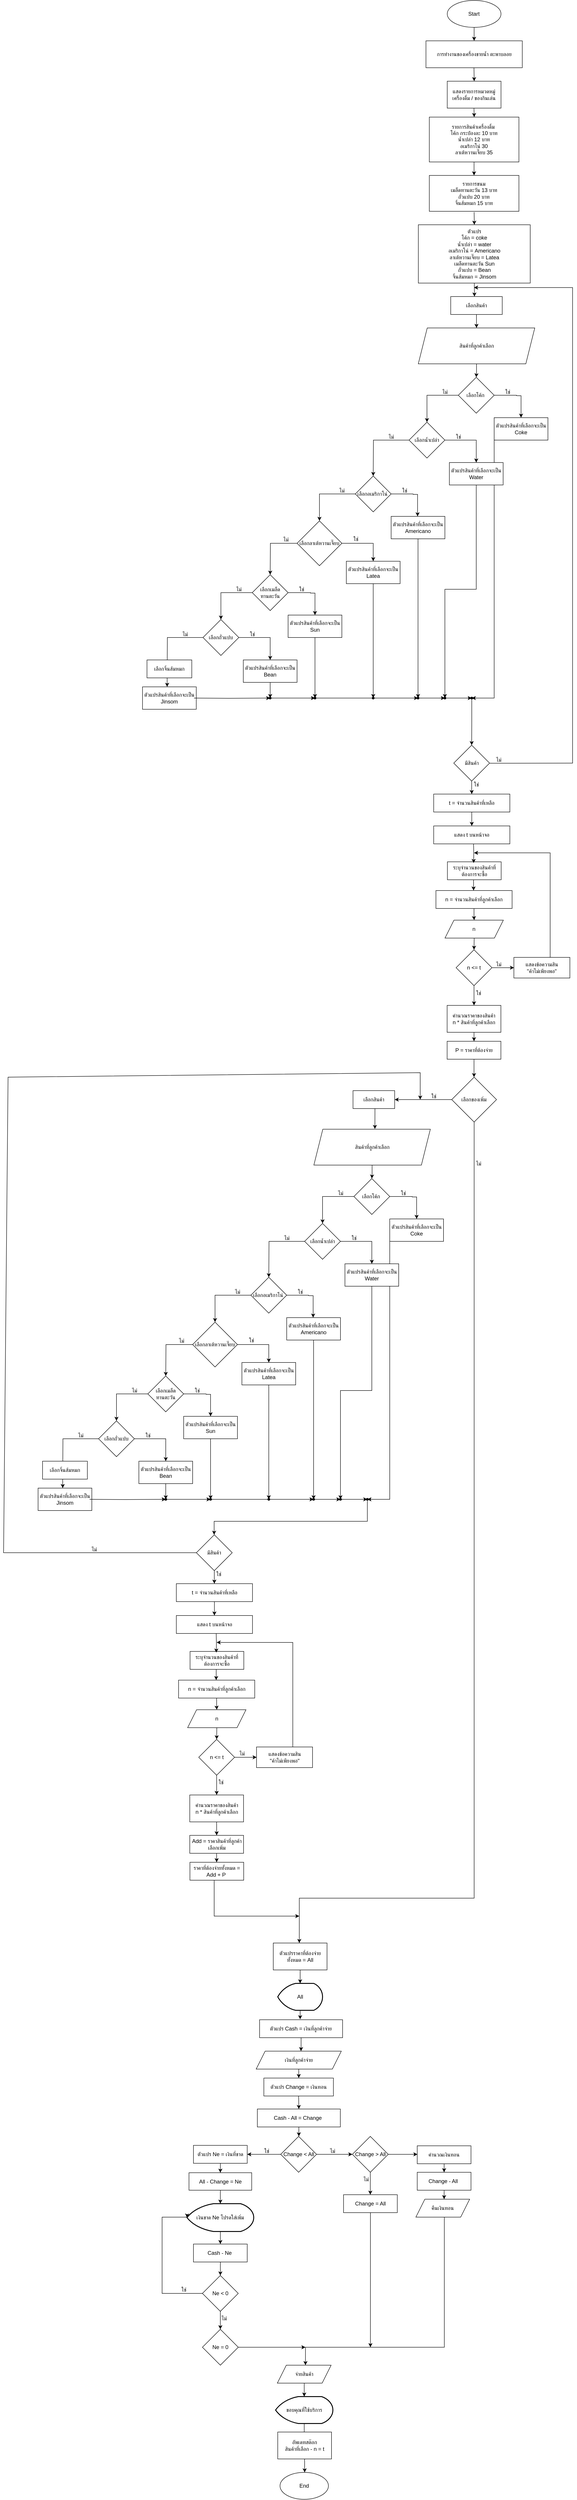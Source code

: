 <mxfile version="28.0.6">
  <diagram name="Page-1" id="kmWAUkuLEkz01RkEFgTA">
    <mxGraphModel grid="1" page="1" gridSize="10" guides="1" tooltips="1" connect="1" arrows="1" fold="1" pageScale="1" pageWidth="850" pageHeight="1100" math="0" shadow="0">
      <root>
        <mxCell id="0" />
        <mxCell id="1" parent="0" />
        <mxCell id="FEb8lDvtl3RHF2fBA6iU-1" value="Start" style="ellipse;whiteSpace=wrap;html=1;" vertex="1" parent="1">
          <mxGeometry x="390.35" y="-1050" width="120" height="60" as="geometry" />
        </mxCell>
        <mxCell id="FEb8lDvtl3RHF2fBA6iU-2" value="" style="endArrow=classic;html=1;rounded=0;exitX=0.5;exitY=1;exitDx=0;exitDy=0;" edge="1" parent="1" source="FEb8lDvtl3RHF2fBA6iU-1">
          <mxGeometry width="50" height="50" relative="1" as="geometry">
            <mxPoint x="430.35" y="-650" as="sourcePoint" />
            <mxPoint x="450.35" y="-960" as="targetPoint" />
          </mxGeometry>
        </mxCell>
        <mxCell id="FEb8lDvtl3RHF2fBA6iU-3" value="การทำงานของเครื่องขายน้ำ ตะพาบลอย" style="rounded=0;whiteSpace=wrap;html=1;" vertex="1" parent="1">
          <mxGeometry x="342.85" y="-960" width="215" height="60" as="geometry" />
        </mxCell>
        <mxCell id="FEb8lDvtl3RHF2fBA6iU-5" value="" style="endArrow=classic;html=1;rounded=0;exitX=0.5;exitY=1;exitDx=0;exitDy=0;" edge="1" parent="1">
          <mxGeometry width="50" height="50" relative="1" as="geometry">
            <mxPoint x="450.01" y="-900" as="sourcePoint" />
            <mxPoint x="450.51" y="-870" as="targetPoint" />
          </mxGeometry>
        </mxCell>
        <mxCell id="FEb8lDvtl3RHF2fBA6iU-6" value="แสดงรายการหมวดหมู่&lt;div&gt;เครื่องดื่ม / ของกินเล่น&lt;/div&gt;" style="rounded=0;whiteSpace=wrap;html=1;" vertex="1" parent="1">
          <mxGeometry x="390.35" y="-870" width="120" height="60" as="geometry" />
        </mxCell>
        <mxCell id="FEb8lDvtl3RHF2fBA6iU-7" value="รายการสินค้า&lt;span style=&quot;background-color: transparent; color: light-dark(rgb(0, 0, 0), rgb(255, 255, 255));&quot;&gt;เครื่องดื่ม&amp;nbsp;&lt;/span&gt;&lt;div&gt;โค้ก กระป๋องละ 10 บาท&lt;/div&gt;&lt;div&gt;น้ำเปล่า 12 บาท&lt;/div&gt;&lt;div&gt;อเมริกาโน่ 30&lt;/div&gt;&lt;div&gt;ลาเต้หวานเจี๊ยบ 35&lt;/div&gt;" style="rounded=0;whiteSpace=wrap;html=1;" vertex="1" parent="1">
          <mxGeometry x="350.35" y="-790" width="200" height="100" as="geometry" />
        </mxCell>
        <mxCell id="FEb8lDvtl3RHF2fBA6iU-8" value="" style="endArrow=classic;html=1;rounded=0;exitX=0.5;exitY=1;exitDx=0;exitDy=0;" edge="1" parent="1">
          <mxGeometry width="50" height="50" relative="1" as="geometry">
            <mxPoint x="450.01" y="-810" as="sourcePoint" />
            <mxPoint x="450.51" y="-790" as="targetPoint" />
          </mxGeometry>
        </mxCell>
        <mxCell id="FEb8lDvtl3RHF2fBA6iU-9" value="รายการขนม&lt;div&gt;เมล็ดทานตะวัน 13 บาท&lt;/div&gt;&lt;div&gt;ถั่วแปบ 20 บาท&lt;/div&gt;&lt;div&gt;จิ้นส้มหมก 15 บาท&lt;/div&gt;" style="rounded=0;whiteSpace=wrap;html=1;" vertex="1" parent="1">
          <mxGeometry x="350.35" y="-660" width="200" height="80" as="geometry" />
        </mxCell>
        <mxCell id="FEb8lDvtl3RHF2fBA6iU-12" value="" style="endArrow=classic;html=1;rounded=0;exitX=0.5;exitY=1;exitDx=0;exitDy=0;entryX=0.5;entryY=0;entryDx=0;entryDy=0;" edge="1" parent="1">
          <mxGeometry width="50" height="50" relative="1" as="geometry">
            <mxPoint x="450.18" y="-690.0" as="sourcePoint" />
            <mxPoint x="450.18" y="-660.0" as="targetPoint" />
          </mxGeometry>
        </mxCell>
        <mxCell id="AYmwxcm0yBIRK82au6ft-209" style="edgeStyle=orthogonalEdgeStyle;rounded=0;orthogonalLoop=1;jettySize=auto;html=1;" edge="1" parent="1" source="FEb8lDvtl3RHF2fBA6iU-65">
          <mxGeometry relative="1" as="geometry">
            <mxPoint x="60.11" y="3280" as="targetPoint" />
            <Array as="points">
              <mxPoint x="450.11" y="3180" />
              <mxPoint x="60.11" y="3180" />
            </Array>
          </mxGeometry>
        </mxCell>
        <mxCell id="FEb8lDvtl3RHF2fBA6iU-65" value="เลือกของเพิ่ม" style="rhombus;whiteSpace=wrap;html=1;" vertex="1" parent="1">
          <mxGeometry x="400.36" y="1350" width="100" height="100" as="geometry" />
        </mxCell>
        <mxCell id="FEb8lDvtl3RHF2fBA6iU-97" value="" style="endArrow=classic;html=1;rounded=0;exitX=0.45;exitY=1.022;exitDx=0;exitDy=0;exitPerimeter=0;" edge="1" parent="1">
          <mxGeometry width="50" height="50" relative="1" as="geometry">
            <mxPoint x="450.33" y="-578.24" as="sourcePoint" />
            <mxPoint x="450.83" y="-550" as="targetPoint" />
          </mxGeometry>
        </mxCell>
        <mxCell id="AYmwxcm0yBIRK82au6ft-23" value="" style="edgeStyle=orthogonalEdgeStyle;rounded=0;orthogonalLoop=1;jettySize=auto;html=1;" edge="1" parent="1" source="AYmwxcm0yBIRK82au6ft-6" target="AYmwxcm0yBIRK82au6ft-21">
          <mxGeometry relative="1" as="geometry" />
        </mxCell>
        <mxCell id="AYmwxcm0yBIRK82au6ft-6" value="มีสินค้า" style="rhombus;whiteSpace=wrap;html=1;" vertex="1" parent="1">
          <mxGeometry x="404.87" y="610" width="80" height="80" as="geometry" />
        </mxCell>
        <mxCell id="AYmwxcm0yBIRK82au6ft-19" value="" style="edgeStyle=orthogonalEdgeStyle;rounded=0;orthogonalLoop=1;jettySize=auto;html=1;" edge="1" parent="1">
          <mxGeometry relative="1" as="geometry">
            <mxPoint x="449.11" y="910" as="sourcePoint" />
            <mxPoint x="449.11" y="934" as="targetPoint" />
          </mxGeometry>
        </mxCell>
        <mxCell id="AYmwxcm0yBIRK82au6ft-11" value="ระบุจำนวนของสินค้าที่ต้องการจะซื้อ" style="rounded=0;whiteSpace=wrap;html=1;" vertex="1" parent="1">
          <mxGeometry x="390.73" y="870" width="120" height="40" as="geometry" />
        </mxCell>
        <mxCell id="AYmwxcm0yBIRK82au6ft-14" value="ไม่" style="text;html=1;align=center;verticalAlign=middle;resizable=0;points=[];autosize=1;strokeColor=none;fillColor=none;" vertex="1" parent="1">
          <mxGeometry x="484.87" y="628" width="40" height="30" as="geometry" />
        </mxCell>
        <mxCell id="AYmwxcm0yBIRK82au6ft-15" value="ใช่" style="text;html=1;align=center;verticalAlign=middle;resizable=0;points=[];autosize=1;strokeColor=none;fillColor=none;" vertex="1" parent="1">
          <mxGeometry x="434.87" y="683" width="40" height="30" as="geometry" />
        </mxCell>
        <mxCell id="AYmwxcm0yBIRK82au6ft-16" value="n" style="shape=parallelogram;perimeter=parallelogramPerimeter;whiteSpace=wrap;html=1;fixedSize=1;" vertex="1" parent="1">
          <mxGeometry x="385.35" y="1000" width="130.24" height="40" as="geometry" />
        </mxCell>
        <mxCell id="AYmwxcm0yBIRK82au6ft-20" value="" style="edgeStyle=orthogonalEdgeStyle;rounded=0;orthogonalLoop=1;jettySize=auto;html=1;" edge="1" parent="1" source="AYmwxcm0yBIRK82au6ft-18" target="AYmwxcm0yBIRK82au6ft-16">
          <mxGeometry relative="1" as="geometry" />
        </mxCell>
        <mxCell id="AYmwxcm0yBIRK82au6ft-18" value="n = จำนวนสินค้าที่ลูกค้าเลือก" style="rounded=0;whiteSpace=wrap;html=1;" vertex="1" parent="1">
          <mxGeometry x="365.11" y="934" width="170" height="40" as="geometry" />
        </mxCell>
        <mxCell id="AYmwxcm0yBIRK82au6ft-26" value="" style="edgeStyle=orthogonalEdgeStyle;rounded=0;orthogonalLoop=1;jettySize=auto;html=1;" edge="1" parent="1">
          <mxGeometry relative="1" as="geometry">
            <mxPoint x="445.11" y="759" as="sourcePoint" />
            <mxPoint x="445.11" y="790" as="targetPoint" />
          </mxGeometry>
        </mxCell>
        <mxCell id="AYmwxcm0yBIRK82au6ft-21" value="t = จำนวนสินค้าที่เหลือ" style="rounded=0;whiteSpace=wrap;html=1;" vertex="1" parent="1">
          <mxGeometry x="360.11" y="719" width="170" height="40" as="geometry" />
        </mxCell>
        <mxCell id="AYmwxcm0yBIRK82au6ft-24" value="แสดง t บนหน้าจอ" style="rounded=0;whiteSpace=wrap;html=1;" vertex="1" parent="1">
          <mxGeometry x="360.11" y="790" width="170" height="40" as="geometry" />
        </mxCell>
        <mxCell id="AYmwxcm0yBIRK82au6ft-129" value="" style="edgeStyle=orthogonalEdgeStyle;rounded=0;orthogonalLoop=1;jettySize=auto;html=1;" edge="1" parent="1" source="AYmwxcm0yBIRK82au6ft-29">
          <mxGeometry relative="1" as="geometry">
            <mxPoint x="539.37" y="1106.0" as="targetPoint" />
          </mxGeometry>
        </mxCell>
        <mxCell id="AYmwxcm0yBIRK82au6ft-143" style="edgeStyle=orthogonalEdgeStyle;rounded=0;orthogonalLoop=1;jettySize=auto;html=1;" edge="1" parent="1" source="AYmwxcm0yBIRK82au6ft-29">
          <mxGeometry relative="1" as="geometry">
            <mxPoint x="450.11" y="1190" as="targetPoint" />
          </mxGeometry>
        </mxCell>
        <mxCell id="AYmwxcm0yBIRK82au6ft-29" value="n &amp;lt;= t" style="rhombus;whiteSpace=wrap;html=1;" vertex="1" parent="1">
          <mxGeometry x="410.11" y="1066" width="80" height="80" as="geometry" />
        </mxCell>
        <mxCell id="AYmwxcm0yBIRK82au6ft-30" value="" style="endArrow=classic;html=1;rounded=0;entryX=0.5;entryY=0;entryDx=0;entryDy=0;exitX=0.5;exitY=1;exitDx=0;exitDy=0;" edge="1" parent="1" source="AYmwxcm0yBIRK82au6ft-16" target="AYmwxcm0yBIRK82au6ft-29">
          <mxGeometry width="50" height="50" relative="1" as="geometry">
            <mxPoint x="441.13" y="1046" as="sourcePoint" />
            <mxPoint x="441.13" y="996" as="targetPoint" />
          </mxGeometry>
        </mxCell>
        <mxCell id="AYmwxcm0yBIRK82au6ft-32" value="ตัวแปร&lt;div&gt;โค้ก = coke&lt;/div&gt;&lt;div&gt;น้ำเปล่า = water&lt;/div&gt;&lt;div&gt;อเมริกาโน่ = Americano&lt;/div&gt;&lt;div&gt;ลาเต้หวานเจี๊ยบ = Latea&lt;/div&gt;&lt;div&gt;เมล็ดทานตะวัน Sun&lt;/div&gt;&lt;div&gt;ถั่วแปบ = Bean&lt;/div&gt;&lt;div&gt;จิ้นส้มหมก = Jinsom&lt;/div&gt;" style="rounded=0;whiteSpace=wrap;html=1;" vertex="1" parent="1">
          <mxGeometry x="325.85" y="-550" width="249.76" height="130" as="geometry" />
        </mxCell>
        <mxCell id="AYmwxcm0yBIRK82au6ft-33" value="" style="endArrow=classic;html=1;rounded=0;exitX=0.5;exitY=1;exitDx=0;exitDy=0;" edge="1" parent="1" source="AYmwxcm0yBIRK82au6ft-32">
          <mxGeometry width="50" height="50" relative="1" as="geometry">
            <mxPoint x="530.11" y="-370" as="sourcePoint" />
            <mxPoint x="451.11" y="-390" as="targetPoint" />
          </mxGeometry>
        </mxCell>
        <mxCell id="AYmwxcm0yBIRK82au6ft-59" value="" style="edgeStyle=orthogonalEdgeStyle;rounded=0;orthogonalLoop=1;jettySize=auto;html=1;" edge="1" parent="1" source="AYmwxcm0yBIRK82au6ft-34" target="AYmwxcm0yBIRK82au6ft-35">
          <mxGeometry relative="1" as="geometry" />
        </mxCell>
        <mxCell id="AYmwxcm0yBIRK82au6ft-34" value="สินค้าที่ลูกค้าเลือก" style="shape=parallelogram;perimeter=parallelogramPerimeter;whiteSpace=wrap;html=1;fixedSize=1;" vertex="1" parent="1">
          <mxGeometry x="325.73" y="-320" width="260" height="80" as="geometry" />
        </mxCell>
        <mxCell id="AYmwxcm0yBIRK82au6ft-37" style="edgeStyle=orthogonalEdgeStyle;rounded=0;orthogonalLoop=1;jettySize=auto;html=1;entryX=0.5;entryY=0;entryDx=0;entryDy=0;" edge="1" parent="1" source="AYmwxcm0yBIRK82au6ft-35" target="AYmwxcm0yBIRK82au6ft-36">
          <mxGeometry relative="1" as="geometry">
            <mxPoint x="575.11" y="-170" as="targetPoint" />
            <Array as="points">
              <mxPoint x="545.11" y="-170" />
              <mxPoint x="555.11" y="-169" />
            </Array>
          </mxGeometry>
        </mxCell>
        <mxCell id="AYmwxcm0yBIRK82au6ft-40" style="edgeStyle=orthogonalEdgeStyle;rounded=0;orthogonalLoop=1;jettySize=auto;html=1;entryX=0.5;entryY=0;entryDx=0;entryDy=0;" edge="1" parent="1" source="AYmwxcm0yBIRK82au6ft-35" target="AYmwxcm0yBIRK82au6ft-38">
          <mxGeometry relative="1" as="geometry" />
        </mxCell>
        <mxCell id="AYmwxcm0yBIRK82au6ft-35" value="เลือกโค้ก&amp;nbsp;" style="rhombus;whiteSpace=wrap;html=1;" vertex="1" parent="1">
          <mxGeometry x="415.11" y="-210" width="80" height="80" as="geometry" />
        </mxCell>
        <mxCell id="AYmwxcm0yBIRK82au6ft-121" value="" style="edgeStyle=orthogonalEdgeStyle;rounded=0;orthogonalLoop=1;jettySize=auto;html=1;" edge="1" parent="1" source="AYmwxcm0yBIRK82au6ft-36" target="AYmwxcm0yBIRK82au6ft-120">
          <mxGeometry relative="1" as="geometry">
            <Array as="points">
              <mxPoint x="495.11" y="505" />
            </Array>
          </mxGeometry>
        </mxCell>
        <mxCell id="AYmwxcm0yBIRK82au6ft-36" value="ตัวแปรสินค้าที่เลือกจะเป็น Coke" style="rounded=0;whiteSpace=wrap;html=1;" vertex="1" parent="1">
          <mxGeometry x="495.11" y="-120" width="120" height="50" as="geometry" />
        </mxCell>
        <mxCell id="AYmwxcm0yBIRK82au6ft-41" style="edgeStyle=orthogonalEdgeStyle;rounded=0;orthogonalLoop=1;jettySize=auto;html=1;entryX=0.5;entryY=0;entryDx=0;entryDy=0;" edge="1" parent="1" source="AYmwxcm0yBIRK82au6ft-38" target="AYmwxcm0yBIRK82au6ft-39">
          <mxGeometry relative="1" as="geometry" />
        </mxCell>
        <mxCell id="AYmwxcm0yBIRK82au6ft-42" style="edgeStyle=orthogonalEdgeStyle;rounded=0;orthogonalLoop=1;jettySize=auto;html=1;" edge="1" parent="1" source="AYmwxcm0yBIRK82au6ft-38">
          <mxGeometry relative="1" as="geometry">
            <mxPoint x="225.11" y="10" as="targetPoint" />
          </mxGeometry>
        </mxCell>
        <mxCell id="AYmwxcm0yBIRK82au6ft-38" value="เลือกน้ำเปล่า" style="rhombus;whiteSpace=wrap;html=1;" vertex="1" parent="1">
          <mxGeometry x="305.11" y="-110" width="80" height="80" as="geometry" />
        </mxCell>
        <mxCell id="AYmwxcm0yBIRK82au6ft-117" value="" style="edgeStyle=orthogonalEdgeStyle;rounded=0;orthogonalLoop=1;jettySize=auto;html=1;" edge="1" parent="1" source="AYmwxcm0yBIRK82au6ft-39" target="AYmwxcm0yBIRK82au6ft-116">
          <mxGeometry relative="1" as="geometry" />
        </mxCell>
        <mxCell id="AYmwxcm0yBIRK82au6ft-39" value="ตัวแปรสินค้าที่เลือกจะเป็น Water" style="rounded=0;whiteSpace=wrap;html=1;" vertex="1" parent="1">
          <mxGeometry x="395.11" y="-20" width="120" height="50" as="geometry" />
        </mxCell>
        <mxCell id="AYmwxcm0yBIRK82au6ft-43" value="ใช่" style="text;html=1;align=center;verticalAlign=middle;resizable=0;points=[];autosize=1;strokeColor=none;fillColor=none;" vertex="1" parent="1">
          <mxGeometry x="505.11" y="-192" width="40" height="30" as="geometry" />
        </mxCell>
        <mxCell id="AYmwxcm0yBIRK82au6ft-44" value="ไม่" style="text;html=1;align=center;verticalAlign=middle;resizable=0;points=[];autosize=1;strokeColor=none;fillColor=none;" vertex="1" parent="1">
          <mxGeometry x="365.11" y="-192" width="40" height="30" as="geometry" />
        </mxCell>
        <mxCell id="AYmwxcm0yBIRK82au6ft-45" value="ใช่" style="text;html=1;align=center;verticalAlign=middle;resizable=0;points=[];autosize=1;strokeColor=none;fillColor=none;" vertex="1" parent="1">
          <mxGeometry x="395.11" y="-92" width="40" height="30" as="geometry" />
        </mxCell>
        <mxCell id="AYmwxcm0yBIRK82au6ft-46" value="ไม่" style="text;html=1;align=center;verticalAlign=middle;resizable=0;points=[];autosize=1;strokeColor=none;fillColor=none;" vertex="1" parent="1">
          <mxGeometry x="245.11" y="-92" width="40" height="30" as="geometry" />
        </mxCell>
        <mxCell id="AYmwxcm0yBIRK82au6ft-47" style="edgeStyle=orthogonalEdgeStyle;rounded=0;orthogonalLoop=1;jettySize=auto;html=1;entryX=0.5;entryY=0;entryDx=0;entryDy=0;" edge="1" parent="1">
          <mxGeometry relative="1" as="geometry">
            <mxPoint x="324.11" y="100" as="targetPoint" />
            <Array as="points">
              <mxPoint x="314.11" y="50" />
              <mxPoint x="324.11" y="51" />
            </Array>
            <mxPoint x="264.11" y="50" as="sourcePoint" />
          </mxGeometry>
        </mxCell>
        <mxCell id="AYmwxcm0yBIRK82au6ft-48" style="edgeStyle=orthogonalEdgeStyle;rounded=0;orthogonalLoop=1;jettySize=auto;html=1;entryX=0.5;entryY=0;entryDx=0;entryDy=0;" edge="1" parent="1" source="AYmwxcm0yBIRK82au6ft-49" target="AYmwxcm0yBIRK82au6ft-53">
          <mxGeometry relative="1" as="geometry" />
        </mxCell>
        <mxCell id="AYmwxcm0yBIRK82au6ft-49" value="เลือกอเมริกาโน่&amp;nbsp;" style="rhombus;whiteSpace=wrap;html=1;" vertex="1" parent="1">
          <mxGeometry x="185.11" y="10" width="80" height="80" as="geometry" />
        </mxCell>
        <mxCell id="AYmwxcm0yBIRK82au6ft-113" value="" style="edgeStyle=orthogonalEdgeStyle;rounded=0;orthogonalLoop=1;jettySize=auto;html=1;" edge="1" parent="1" source="AYmwxcm0yBIRK82au6ft-50" target="AYmwxcm0yBIRK82au6ft-112">
          <mxGeometry relative="1" as="geometry" />
        </mxCell>
        <mxCell id="AYmwxcm0yBIRK82au6ft-50" value="ตัวแปรสินค้าที่เลือกจะเป็น Americano" style="rounded=0;whiteSpace=wrap;html=1;" vertex="1" parent="1">
          <mxGeometry x="265.11" y="100" width="120" height="50" as="geometry" />
        </mxCell>
        <mxCell id="AYmwxcm0yBIRK82au6ft-51" style="edgeStyle=orthogonalEdgeStyle;rounded=0;orthogonalLoop=1;jettySize=auto;html=1;entryX=0.5;entryY=0;entryDx=0;entryDy=0;" edge="1" parent="1" source="AYmwxcm0yBIRK82au6ft-53" target="AYmwxcm0yBIRK82au6ft-54">
          <mxGeometry relative="1" as="geometry" />
        </mxCell>
        <mxCell id="AYmwxcm0yBIRK82au6ft-52" style="edgeStyle=orthogonalEdgeStyle;rounded=0;orthogonalLoop=1;jettySize=auto;html=1;" edge="1" parent="1" source="AYmwxcm0yBIRK82au6ft-53">
          <mxGeometry relative="1" as="geometry">
            <mxPoint x="-4.89" y="230" as="targetPoint" />
          </mxGeometry>
        </mxCell>
        <mxCell id="AYmwxcm0yBIRK82au6ft-53" value="เลือกลาเต้หวานเจี๊ยบ" style="rhombus;whiteSpace=wrap;html=1;" vertex="1" parent="1">
          <mxGeometry x="55.11" y="110" width="100" height="100" as="geometry" />
        </mxCell>
        <mxCell id="AYmwxcm0yBIRK82au6ft-111" value="" style="edgeStyle=orthogonalEdgeStyle;rounded=0;orthogonalLoop=1;jettySize=auto;html=1;" edge="1" parent="1" source="AYmwxcm0yBIRK82au6ft-54" target="AYmwxcm0yBIRK82au6ft-110">
          <mxGeometry relative="1" as="geometry" />
        </mxCell>
        <mxCell id="AYmwxcm0yBIRK82au6ft-54" value="ตัวแปรสินค้าที่เลือกจะเป็น Latea" style="rounded=0;whiteSpace=wrap;html=1;" vertex="1" parent="1">
          <mxGeometry x="165.11" y="200" width="120" height="50" as="geometry" />
        </mxCell>
        <mxCell id="AYmwxcm0yBIRK82au6ft-55" value="ใช่" style="text;html=1;align=center;verticalAlign=middle;resizable=0;points=[];autosize=1;strokeColor=none;fillColor=none;" vertex="1" parent="1">
          <mxGeometry x="275.11" y="28" width="40" height="30" as="geometry" />
        </mxCell>
        <mxCell id="AYmwxcm0yBIRK82au6ft-56" value="ไม่" style="text;html=1;align=center;verticalAlign=middle;resizable=0;points=[];autosize=1;strokeColor=none;fillColor=none;" vertex="1" parent="1">
          <mxGeometry x="135.11" y="28" width="40" height="30" as="geometry" />
        </mxCell>
        <mxCell id="AYmwxcm0yBIRK82au6ft-57" value="ใช่" style="text;html=1;align=center;verticalAlign=middle;resizable=0;points=[];autosize=1;strokeColor=none;fillColor=none;" vertex="1" parent="1">
          <mxGeometry x="166.11" y="136" width="40" height="30" as="geometry" />
        </mxCell>
        <mxCell id="AYmwxcm0yBIRK82au6ft-58" value="ไม่" style="text;html=1;align=center;verticalAlign=middle;resizable=0;points=[];autosize=1;strokeColor=none;fillColor=none;" vertex="1" parent="1">
          <mxGeometry x="10.11" y="137" width="40" height="30" as="geometry" />
        </mxCell>
        <mxCell id="AYmwxcm0yBIRK82au6ft-72" style="edgeStyle=orthogonalEdgeStyle;rounded=0;orthogonalLoop=1;jettySize=auto;html=1;entryX=0.5;entryY=0;entryDx=0;entryDy=0;" edge="1" parent="1" source="AYmwxcm0yBIRK82au6ft-74" target="AYmwxcm0yBIRK82au6ft-75">
          <mxGeometry relative="1" as="geometry">
            <mxPoint x="115.11" y="270" as="targetPoint" />
            <Array as="points">
              <mxPoint x="85.11" y="270" />
              <mxPoint x="95.11" y="271" />
            </Array>
          </mxGeometry>
        </mxCell>
        <mxCell id="AYmwxcm0yBIRK82au6ft-73" style="edgeStyle=orthogonalEdgeStyle;rounded=0;orthogonalLoop=1;jettySize=auto;html=1;entryX=0.5;entryY=0;entryDx=0;entryDy=0;" edge="1" parent="1" source="AYmwxcm0yBIRK82au6ft-74" target="AYmwxcm0yBIRK82au6ft-78">
          <mxGeometry relative="1" as="geometry" />
        </mxCell>
        <mxCell id="AYmwxcm0yBIRK82au6ft-74" value="เลือกเมล็ดทานตะวัน" style="rhombus;whiteSpace=wrap;html=1;" vertex="1" parent="1">
          <mxGeometry x="-44.89" y="230" width="80" height="80" as="geometry" />
        </mxCell>
        <mxCell id="AYmwxcm0yBIRK82au6ft-108" value="" style="edgeStyle=orthogonalEdgeStyle;rounded=0;orthogonalLoop=1;jettySize=auto;html=1;" edge="1" parent="1" source="AYmwxcm0yBIRK82au6ft-75" target="AYmwxcm0yBIRK82au6ft-107">
          <mxGeometry relative="1" as="geometry" />
        </mxCell>
        <mxCell id="AYmwxcm0yBIRK82au6ft-75" value="ตัวแปรสินค้าที่เลือกจะเป็น Sun" style="rounded=0;whiteSpace=wrap;html=1;" vertex="1" parent="1">
          <mxGeometry x="35.11" y="320" width="120" height="50" as="geometry" />
        </mxCell>
        <mxCell id="AYmwxcm0yBIRK82au6ft-76" style="edgeStyle=orthogonalEdgeStyle;rounded=0;orthogonalLoop=1;jettySize=auto;html=1;entryX=0.5;entryY=0;entryDx=0;entryDy=0;" edge="1" parent="1" source="AYmwxcm0yBIRK82au6ft-78" target="AYmwxcm0yBIRK82au6ft-79">
          <mxGeometry relative="1" as="geometry" />
        </mxCell>
        <mxCell id="AYmwxcm0yBIRK82au6ft-77" style="edgeStyle=orthogonalEdgeStyle;rounded=0;orthogonalLoop=1;jettySize=auto;html=1;" edge="1" parent="1" source="AYmwxcm0yBIRK82au6ft-78">
          <mxGeometry relative="1" as="geometry">
            <mxPoint x="-234.89" y="450" as="targetPoint" />
          </mxGeometry>
        </mxCell>
        <mxCell id="AYmwxcm0yBIRK82au6ft-78" value="เลือกถั่วแปบ" style="rhombus;whiteSpace=wrap;html=1;" vertex="1" parent="1">
          <mxGeometry x="-154.89" y="330" width="80" height="80" as="geometry" />
        </mxCell>
        <mxCell id="AYmwxcm0yBIRK82au6ft-105" value="" style="edgeStyle=orthogonalEdgeStyle;rounded=0;orthogonalLoop=1;jettySize=auto;html=1;" edge="1" parent="1" source="AYmwxcm0yBIRK82au6ft-79" target="AYmwxcm0yBIRK82au6ft-104">
          <mxGeometry relative="1" as="geometry" />
        </mxCell>
        <mxCell id="AYmwxcm0yBIRK82au6ft-79" value="ตัวแปรสินค้าที่เลือกจะเป็น Bean" style="rounded=0;whiteSpace=wrap;html=1;" vertex="1" parent="1">
          <mxGeometry x="-64.89" y="420" width="120" height="50" as="geometry" />
        </mxCell>
        <mxCell id="AYmwxcm0yBIRK82au6ft-80" value="ใช่" style="text;html=1;align=center;verticalAlign=middle;resizable=0;points=[];autosize=1;strokeColor=none;fillColor=none;" vertex="1" parent="1">
          <mxGeometry x="45.11" y="248" width="40" height="30" as="geometry" />
        </mxCell>
        <mxCell id="AYmwxcm0yBIRK82au6ft-81" value="ไม่" style="text;html=1;align=center;verticalAlign=middle;resizable=0;points=[];autosize=1;strokeColor=none;fillColor=none;" vertex="1" parent="1">
          <mxGeometry x="-94.89" y="248" width="40" height="30" as="geometry" />
        </mxCell>
        <mxCell id="AYmwxcm0yBIRK82au6ft-82" value="ใช่" style="text;html=1;align=center;verticalAlign=middle;resizable=0;points=[];autosize=1;strokeColor=none;fillColor=none;" vertex="1" parent="1">
          <mxGeometry x="-64.89" y="348" width="40" height="30" as="geometry" />
        </mxCell>
        <mxCell id="AYmwxcm0yBIRK82au6ft-83" value="ไม่" style="text;html=1;align=center;verticalAlign=middle;resizable=0;points=[];autosize=1;strokeColor=none;fillColor=none;" vertex="1" parent="1">
          <mxGeometry x="-214.89" y="348" width="40" height="30" as="geometry" />
        </mxCell>
        <mxCell id="AYmwxcm0yBIRK82au6ft-100" value="" style="edgeStyle=orthogonalEdgeStyle;rounded=0;orthogonalLoop=1;jettySize=auto;html=1;" edge="1" parent="1">
          <mxGeometry relative="1" as="geometry">
            <mxPoint x="-234.89" y="460" as="sourcePoint" />
            <mxPoint x="-234.89" y="480" as="targetPoint" />
          </mxGeometry>
        </mxCell>
        <mxCell id="AYmwxcm0yBIRK82au6ft-97" value="เลือกจิ้นส้มหมก" style="rounded=0;whiteSpace=wrap;html=1;" vertex="1" parent="1">
          <mxGeometry x="-279.89" y="420" width="100" height="40" as="geometry" />
        </mxCell>
        <mxCell id="AYmwxcm0yBIRK82au6ft-101" style="edgeStyle=orthogonalEdgeStyle;rounded=0;orthogonalLoop=1;jettySize=auto;html=1;entryX=0.5;entryY=0;entryDx=0;entryDy=0;" edge="1" parent="1" source="AYmwxcm0yBIRK82au6ft-120" target="AYmwxcm0yBIRK82au6ft-6">
          <mxGeometry relative="1" as="geometry" />
        </mxCell>
        <mxCell id="AYmwxcm0yBIRK82au6ft-99" value="ตัวแปรสินค้าที่เลือกจะเป็น Jinsom" style="rounded=0;whiteSpace=wrap;html=1;" vertex="1" parent="1">
          <mxGeometry x="-289.89" y="480" width="120" height="50" as="geometry" />
        </mxCell>
        <mxCell id="AYmwxcm0yBIRK82au6ft-106" value="" style="edgeStyle=orthogonalEdgeStyle;rounded=0;orthogonalLoop=1;jettySize=auto;html=1;entryDx=0;entryDy=0;" edge="1" parent="1" target="AYmwxcm0yBIRK82au6ft-104">
          <mxGeometry relative="1" as="geometry">
            <mxPoint x="-174.89" y="505" as="sourcePoint" />
            <mxPoint x="453.11" y="610" as="targetPoint" />
          </mxGeometry>
        </mxCell>
        <mxCell id="AYmwxcm0yBIRK82au6ft-104" value="" style="shape=waypoint;sketch=0;size=6;pointerEvents=1;points=[];fillColor=default;resizable=0;rotatable=0;perimeter=centerPerimeter;snapToPoint=1;rounded=0;" vertex="1" parent="1">
          <mxGeometry x="-14.89" y="495" width="20" height="20" as="geometry" />
        </mxCell>
        <mxCell id="AYmwxcm0yBIRK82au6ft-109" value="" style="edgeStyle=orthogonalEdgeStyle;rounded=0;orthogonalLoop=1;jettySize=auto;html=1;entryDx=0;entryDy=0;" edge="1" parent="1" source="AYmwxcm0yBIRK82au6ft-104" target="AYmwxcm0yBIRK82au6ft-107">
          <mxGeometry relative="1" as="geometry">
            <mxPoint x="-4.89" y="505" as="sourcePoint" />
            <mxPoint x="453.11" y="610" as="targetPoint" />
          </mxGeometry>
        </mxCell>
        <mxCell id="AYmwxcm0yBIRK82au6ft-107" value="" style="shape=waypoint;sketch=0;size=6;pointerEvents=1;points=[];fillColor=default;resizable=0;rotatable=0;perimeter=centerPerimeter;snapToPoint=1;rounded=0;" vertex="1" parent="1">
          <mxGeometry x="85.11" y="495" width="20" height="20" as="geometry" />
        </mxCell>
        <mxCell id="AYmwxcm0yBIRK82au6ft-110" value="" style="shape=waypoint;sketch=0;size=6;pointerEvents=1;points=[];fillColor=default;resizable=0;rotatable=0;perimeter=centerPerimeter;snapToPoint=1;rounded=0;" vertex="1" parent="1">
          <mxGeometry x="215.11" y="495" width="20" height="20" as="geometry" />
        </mxCell>
        <mxCell id="AYmwxcm0yBIRK82au6ft-115" value="" style="edgeStyle=orthogonalEdgeStyle;rounded=0;orthogonalLoop=1;jettySize=auto;html=1;entryDx=0;entryDy=0;" edge="1" parent="1" source="AYmwxcm0yBIRK82au6ft-107" target="AYmwxcm0yBIRK82au6ft-112">
          <mxGeometry relative="1" as="geometry">
            <mxPoint x="95.11" y="505" as="sourcePoint" />
            <mxPoint x="453.11" y="610" as="targetPoint" />
          </mxGeometry>
        </mxCell>
        <mxCell id="AYmwxcm0yBIRK82au6ft-112" value="" style="shape=waypoint;sketch=0;size=6;pointerEvents=1;points=[];fillColor=default;resizable=0;rotatable=0;perimeter=centerPerimeter;snapToPoint=1;rounded=0;" vertex="1" parent="1">
          <mxGeometry x="315.11" y="495" width="20" height="20" as="geometry" />
        </mxCell>
        <mxCell id="AYmwxcm0yBIRK82au6ft-119" value="" style="edgeStyle=orthogonalEdgeStyle;rounded=0;orthogonalLoop=1;jettySize=auto;html=1;entryDx=0;entryDy=0;" edge="1" parent="1" source="AYmwxcm0yBIRK82au6ft-112" target="AYmwxcm0yBIRK82au6ft-116">
          <mxGeometry relative="1" as="geometry">
            <mxPoint x="325.11" y="505" as="sourcePoint" />
            <mxPoint x="453.11" y="610" as="targetPoint" />
          </mxGeometry>
        </mxCell>
        <mxCell id="AYmwxcm0yBIRK82au6ft-116" value="" style="shape=waypoint;sketch=0;size=6;pointerEvents=1;points=[];fillColor=default;resizable=0;rotatable=0;perimeter=centerPerimeter;snapToPoint=1;rounded=0;" vertex="1" parent="1">
          <mxGeometry x="375.11" y="495" width="20" height="20" as="geometry" />
        </mxCell>
        <mxCell id="AYmwxcm0yBIRK82au6ft-122" value="" style="edgeStyle=orthogonalEdgeStyle;rounded=0;orthogonalLoop=1;jettySize=auto;html=1;entryDx=0;entryDy=0;" edge="1" parent="1" source="AYmwxcm0yBIRK82au6ft-116" target="AYmwxcm0yBIRK82au6ft-120">
          <mxGeometry relative="1" as="geometry">
            <mxPoint x="385.11" y="505" as="sourcePoint" />
            <mxPoint x="453.11" y="610" as="targetPoint" />
          </mxGeometry>
        </mxCell>
        <mxCell id="AYmwxcm0yBIRK82au6ft-120" value="" style="shape=waypoint;sketch=0;size=6;pointerEvents=1;points=[];fillColor=default;resizable=0;rotatable=0;perimeter=centerPerimeter;snapToPoint=1;rounded=0;" vertex="1" parent="1">
          <mxGeometry x="435.11" y="495" width="20" height="20" as="geometry" />
        </mxCell>
        <mxCell id="AYmwxcm0yBIRK82au6ft-125" value="" style="edgeStyle=orthogonalEdgeStyle;rounded=0;orthogonalLoop=1;jettySize=auto;html=1;" edge="1" parent="1" source="AYmwxcm0yBIRK82au6ft-123" target="AYmwxcm0yBIRK82au6ft-34">
          <mxGeometry relative="1" as="geometry" />
        </mxCell>
        <mxCell id="AYmwxcm0yBIRK82au6ft-123" value="เลือกสินค้า" style="whiteSpace=wrap;html=1;" vertex="1" parent="1">
          <mxGeometry x="398.11" y="-390" width="115" height="40" as="geometry" />
        </mxCell>
        <mxCell id="AYmwxcm0yBIRK82au6ft-126" value="" style="endArrow=classic;html=1;rounded=0;exitX=0.017;exitY=0.742;exitDx=0;exitDy=0;exitPerimeter=0;" edge="1" parent="1" source="AYmwxcm0yBIRK82au6ft-14">
          <mxGeometry width="50" height="50" relative="1" as="geometry">
            <mxPoint x="230.11" y="630" as="sourcePoint" />
            <mxPoint x="450.11" y="-410" as="targetPoint" />
            <Array as="points">
              <mxPoint x="670.11" y="650" />
              <mxPoint x="670.11" y="-410" />
            </Array>
          </mxGeometry>
        </mxCell>
        <mxCell id="AYmwxcm0yBIRK82au6ft-142" style="edgeStyle=orthogonalEdgeStyle;rounded=0;orthogonalLoop=1;jettySize=auto;html=1;" edge="1" parent="1" source="AYmwxcm0yBIRK82au6ft-130">
          <mxGeometry relative="1" as="geometry">
            <mxPoint x="450.11" y="850" as="targetPoint" />
            <Array as="points">
              <mxPoint x="620.11" y="850" />
            </Array>
          </mxGeometry>
        </mxCell>
        <mxCell id="AYmwxcm0yBIRK82au6ft-130" value="แสดงข้อความสิน&lt;div&gt;&#39;&#39;ค้าไม่เพียงพอ&#39;&#39;&lt;/div&gt;" style="rounded=0;whiteSpace=wrap;html=1;" vertex="1" parent="1">
          <mxGeometry x="539.11" y="1083" width="125" height="46" as="geometry" />
        </mxCell>
        <mxCell id="AYmwxcm0yBIRK82au6ft-136" style="edgeStyle=orthogonalEdgeStyle;rounded=0;orthogonalLoop=1;jettySize=auto;html=1;entryX=0.551;entryY=0.066;entryDx=0;entryDy=0;entryPerimeter=0;" edge="1" parent="1">
          <mxGeometry relative="1" as="geometry">
            <mxPoint x="449.11" y="830" as="sourcePoint" />
            <mxPoint x="449.23" y="872.64" as="targetPoint" />
          </mxGeometry>
        </mxCell>
        <mxCell id="AYmwxcm0yBIRK82au6ft-146" value="" style="edgeStyle=orthogonalEdgeStyle;rounded=0;orthogonalLoop=1;jettySize=auto;html=1;" edge="1" parent="1" source="AYmwxcm0yBIRK82au6ft-144" target="AYmwxcm0yBIRK82au6ft-145">
          <mxGeometry relative="1" as="geometry" />
        </mxCell>
        <mxCell id="AYmwxcm0yBIRK82au6ft-144" value="คำนวณราคาของสินค้า&lt;div&gt;n * สินค้าที่ลูกค้าเลือก&lt;/div&gt;" style="rounded=0;whiteSpace=wrap;html=1;" vertex="1" parent="1">
          <mxGeometry x="390.11" y="1190" width="120" height="60" as="geometry" />
        </mxCell>
        <mxCell id="AYmwxcm0yBIRK82au6ft-147" style="edgeStyle=orthogonalEdgeStyle;rounded=0;orthogonalLoop=1;jettySize=auto;html=1;" edge="1" parent="1" source="AYmwxcm0yBIRK82au6ft-145">
          <mxGeometry relative="1" as="geometry">
            <mxPoint x="450.11" y="1350" as="targetPoint" />
          </mxGeometry>
        </mxCell>
        <mxCell id="AYmwxcm0yBIRK82au6ft-145" value="P = ราคาที่ต้องจ่าย" style="rounded=0;whiteSpace=wrap;html=1;" vertex="1" parent="1">
          <mxGeometry x="390.11" y="1270" width="120" height="40" as="geometry" />
        </mxCell>
        <mxCell id="AYmwxcm0yBIRK82au6ft-148" value="" style="edgeStyle=orthogonalEdgeStyle;rounded=0;orthogonalLoop=1;jettySize=auto;html=1;" edge="1" parent="1" source="AYmwxcm0yBIRK82au6ft-149" target="AYmwxcm0yBIRK82au6ft-152">
          <mxGeometry relative="1" as="geometry" />
        </mxCell>
        <mxCell id="AYmwxcm0yBIRK82au6ft-149" value="สินค้าที่ลูกค้าเลือก" style="shape=parallelogram;perimeter=parallelogramPerimeter;whiteSpace=wrap;html=1;fixedSize=1;" vertex="1" parent="1">
          <mxGeometry x="92.62" y="1466" width="260" height="80" as="geometry" />
        </mxCell>
        <mxCell id="AYmwxcm0yBIRK82au6ft-150" style="edgeStyle=orthogonalEdgeStyle;rounded=0;orthogonalLoop=1;jettySize=auto;html=1;entryX=0.5;entryY=0;entryDx=0;entryDy=0;" edge="1" parent="1" source="AYmwxcm0yBIRK82au6ft-152" target="AYmwxcm0yBIRK82au6ft-154">
          <mxGeometry relative="1" as="geometry">
            <mxPoint x="342" y="1616" as="targetPoint" />
            <Array as="points">
              <mxPoint x="312" y="1616" />
              <mxPoint x="322" y="1617" />
            </Array>
          </mxGeometry>
        </mxCell>
        <mxCell id="AYmwxcm0yBIRK82au6ft-151" style="edgeStyle=orthogonalEdgeStyle;rounded=0;orthogonalLoop=1;jettySize=auto;html=1;entryX=0.5;entryY=0;entryDx=0;entryDy=0;" edge="1" parent="1" source="AYmwxcm0yBIRK82au6ft-152" target="AYmwxcm0yBIRK82au6ft-157">
          <mxGeometry relative="1" as="geometry" />
        </mxCell>
        <mxCell id="AYmwxcm0yBIRK82au6ft-152" value="เลือกโค้ก&amp;nbsp;" style="rhombus;whiteSpace=wrap;html=1;" vertex="1" parent="1">
          <mxGeometry x="182" y="1576" width="80" height="80" as="geometry" />
        </mxCell>
        <mxCell id="AYmwxcm0yBIRK82au6ft-153" value="" style="edgeStyle=orthogonalEdgeStyle;rounded=0;orthogonalLoop=1;jettySize=auto;html=1;" edge="1" parent="1" source="AYmwxcm0yBIRK82au6ft-154" target="AYmwxcm0yBIRK82au6ft-205">
          <mxGeometry relative="1" as="geometry">
            <Array as="points">
              <mxPoint x="262" y="2291" />
            </Array>
          </mxGeometry>
        </mxCell>
        <mxCell id="AYmwxcm0yBIRK82au6ft-154" value="ตัวแปรสินค้าที่เลือกจะเป็น Coke" style="rounded=0;whiteSpace=wrap;html=1;" vertex="1" parent="1">
          <mxGeometry x="262" y="1666" width="120" height="50" as="geometry" />
        </mxCell>
        <mxCell id="AYmwxcm0yBIRK82au6ft-155" style="edgeStyle=orthogonalEdgeStyle;rounded=0;orthogonalLoop=1;jettySize=auto;html=1;entryX=0.5;entryY=0;entryDx=0;entryDy=0;" edge="1" parent="1" source="AYmwxcm0yBIRK82au6ft-157" target="AYmwxcm0yBIRK82au6ft-159">
          <mxGeometry relative="1" as="geometry" />
        </mxCell>
        <mxCell id="AYmwxcm0yBIRK82au6ft-156" style="edgeStyle=orthogonalEdgeStyle;rounded=0;orthogonalLoop=1;jettySize=auto;html=1;" edge="1" parent="1" source="AYmwxcm0yBIRK82au6ft-157">
          <mxGeometry relative="1" as="geometry">
            <mxPoint x="-8" y="1796" as="targetPoint" />
          </mxGeometry>
        </mxCell>
        <mxCell id="AYmwxcm0yBIRK82au6ft-157" value="เลือกน้ำเปล่า" style="rhombus;whiteSpace=wrap;html=1;" vertex="1" parent="1">
          <mxGeometry x="72" y="1676" width="80" height="80" as="geometry" />
        </mxCell>
        <mxCell id="AYmwxcm0yBIRK82au6ft-158" value="" style="edgeStyle=orthogonalEdgeStyle;rounded=0;orthogonalLoop=1;jettySize=auto;html=1;" edge="1" parent="1" source="AYmwxcm0yBIRK82au6ft-159" target="AYmwxcm0yBIRK82au6ft-203">
          <mxGeometry relative="1" as="geometry" />
        </mxCell>
        <mxCell id="AYmwxcm0yBIRK82au6ft-159" value="ตัวแปรสินค้าที่เลือกจะเป็น Water" style="rounded=0;whiteSpace=wrap;html=1;" vertex="1" parent="1">
          <mxGeometry x="162" y="1766" width="120" height="50" as="geometry" />
        </mxCell>
        <mxCell id="AYmwxcm0yBIRK82au6ft-160" value="ใช่" style="text;html=1;align=center;verticalAlign=middle;resizable=0;points=[];autosize=1;strokeColor=none;fillColor=none;" vertex="1" parent="1">
          <mxGeometry x="272" y="1594" width="40" height="30" as="geometry" />
        </mxCell>
        <mxCell id="AYmwxcm0yBIRK82au6ft-161" value="ไม่" style="text;html=1;align=center;verticalAlign=middle;resizable=0;points=[];autosize=1;strokeColor=none;fillColor=none;" vertex="1" parent="1">
          <mxGeometry x="132" y="1594" width="40" height="30" as="geometry" />
        </mxCell>
        <mxCell id="AYmwxcm0yBIRK82au6ft-162" value="ใช่" style="text;html=1;align=center;verticalAlign=middle;resizable=0;points=[];autosize=1;strokeColor=none;fillColor=none;" vertex="1" parent="1">
          <mxGeometry x="162" y="1694" width="40" height="30" as="geometry" />
        </mxCell>
        <mxCell id="AYmwxcm0yBIRK82au6ft-163" value="ไม่" style="text;html=1;align=center;verticalAlign=middle;resizable=0;points=[];autosize=1;strokeColor=none;fillColor=none;" vertex="1" parent="1">
          <mxGeometry x="12" y="1694" width="40" height="30" as="geometry" />
        </mxCell>
        <mxCell id="AYmwxcm0yBIRK82au6ft-164" style="edgeStyle=orthogonalEdgeStyle;rounded=0;orthogonalLoop=1;jettySize=auto;html=1;entryX=0.5;entryY=0;entryDx=0;entryDy=0;" edge="1" parent="1">
          <mxGeometry relative="1" as="geometry">
            <mxPoint x="91" y="1886" as="targetPoint" />
            <Array as="points">
              <mxPoint x="81" y="1836" />
              <mxPoint x="91" y="1837" />
            </Array>
            <mxPoint x="31.0" y="1836" as="sourcePoint" />
          </mxGeometry>
        </mxCell>
        <mxCell id="AYmwxcm0yBIRK82au6ft-165" style="edgeStyle=orthogonalEdgeStyle;rounded=0;orthogonalLoop=1;jettySize=auto;html=1;entryX=0.5;entryY=0;entryDx=0;entryDy=0;" edge="1" parent="1" source="AYmwxcm0yBIRK82au6ft-166" target="AYmwxcm0yBIRK82au6ft-171">
          <mxGeometry relative="1" as="geometry" />
        </mxCell>
        <mxCell id="AYmwxcm0yBIRK82au6ft-166" value="เลือกอเมริกาโน่&amp;nbsp;" style="rhombus;whiteSpace=wrap;html=1;" vertex="1" parent="1">
          <mxGeometry x="-48" y="1796" width="80" height="80" as="geometry" />
        </mxCell>
        <mxCell id="AYmwxcm0yBIRK82au6ft-167" value="" style="edgeStyle=orthogonalEdgeStyle;rounded=0;orthogonalLoop=1;jettySize=auto;html=1;" edge="1" parent="1" source="AYmwxcm0yBIRK82au6ft-168" target="AYmwxcm0yBIRK82au6ft-201">
          <mxGeometry relative="1" as="geometry" />
        </mxCell>
        <mxCell id="AYmwxcm0yBIRK82au6ft-168" value="ตัวแปรสินค้าที่เลือกจะเป็น Americano" style="rounded=0;whiteSpace=wrap;html=1;" vertex="1" parent="1">
          <mxGeometry x="32" y="1886" width="120" height="50" as="geometry" />
        </mxCell>
        <mxCell id="AYmwxcm0yBIRK82au6ft-169" style="edgeStyle=orthogonalEdgeStyle;rounded=0;orthogonalLoop=1;jettySize=auto;html=1;entryX=0.5;entryY=0;entryDx=0;entryDy=0;" edge="1" parent="1" source="AYmwxcm0yBIRK82au6ft-171" target="AYmwxcm0yBIRK82au6ft-173">
          <mxGeometry relative="1" as="geometry" />
        </mxCell>
        <mxCell id="AYmwxcm0yBIRK82au6ft-170" style="edgeStyle=orthogonalEdgeStyle;rounded=0;orthogonalLoop=1;jettySize=auto;html=1;" edge="1" parent="1" source="AYmwxcm0yBIRK82au6ft-171">
          <mxGeometry relative="1" as="geometry">
            <mxPoint x="-238" y="2016" as="targetPoint" />
          </mxGeometry>
        </mxCell>
        <mxCell id="AYmwxcm0yBIRK82au6ft-171" value="เลือกลาเต้หวานเจี๊ยบ" style="rhombus;whiteSpace=wrap;html=1;" vertex="1" parent="1">
          <mxGeometry x="-178" y="1896" width="100" height="100" as="geometry" />
        </mxCell>
        <mxCell id="AYmwxcm0yBIRK82au6ft-172" value="" style="edgeStyle=orthogonalEdgeStyle;rounded=0;orthogonalLoop=1;jettySize=auto;html=1;" edge="1" parent="1" source="AYmwxcm0yBIRK82au6ft-173" target="AYmwxcm0yBIRK82au6ft-199">
          <mxGeometry relative="1" as="geometry" />
        </mxCell>
        <mxCell id="AYmwxcm0yBIRK82au6ft-173" value="ตัวแปรสินค้าที่เลือกจะเป็น Latea" style="rounded=0;whiteSpace=wrap;html=1;" vertex="1" parent="1">
          <mxGeometry x="-68" y="1986" width="120" height="50" as="geometry" />
        </mxCell>
        <mxCell id="AYmwxcm0yBIRK82au6ft-174" value="ใช่" style="text;html=1;align=center;verticalAlign=middle;resizable=0;points=[];autosize=1;strokeColor=none;fillColor=none;" vertex="1" parent="1">
          <mxGeometry x="42" y="1814" width="40" height="30" as="geometry" />
        </mxCell>
        <mxCell id="AYmwxcm0yBIRK82au6ft-175" value="ไม่" style="text;html=1;align=center;verticalAlign=middle;resizable=0;points=[];autosize=1;strokeColor=none;fillColor=none;" vertex="1" parent="1">
          <mxGeometry x="-98.0" y="1814" width="40" height="30" as="geometry" />
        </mxCell>
        <mxCell id="AYmwxcm0yBIRK82au6ft-176" value="ใช่" style="text;html=1;align=center;verticalAlign=middle;resizable=0;points=[];autosize=1;strokeColor=none;fillColor=none;" vertex="1" parent="1">
          <mxGeometry x="-67" y="1922" width="40" height="30" as="geometry" />
        </mxCell>
        <mxCell id="AYmwxcm0yBIRK82au6ft-177" value="ไม่" style="text;html=1;align=center;verticalAlign=middle;resizable=0;points=[];autosize=1;strokeColor=none;fillColor=none;" vertex="1" parent="1">
          <mxGeometry x="-223" y="1923" width="40" height="30" as="geometry" />
        </mxCell>
        <mxCell id="AYmwxcm0yBIRK82au6ft-178" style="edgeStyle=orthogonalEdgeStyle;rounded=0;orthogonalLoop=1;jettySize=auto;html=1;entryX=0.5;entryY=0;entryDx=0;entryDy=0;" edge="1" parent="1" source="AYmwxcm0yBIRK82au6ft-180" target="AYmwxcm0yBIRK82au6ft-182">
          <mxGeometry relative="1" as="geometry">
            <mxPoint x="-118.0" y="2056" as="targetPoint" />
            <Array as="points">
              <mxPoint x="-148" y="2056" />
              <mxPoint x="-138" y="2057" />
            </Array>
          </mxGeometry>
        </mxCell>
        <mxCell id="AYmwxcm0yBIRK82au6ft-179" style="edgeStyle=orthogonalEdgeStyle;rounded=0;orthogonalLoop=1;jettySize=auto;html=1;entryX=0.5;entryY=0;entryDx=0;entryDy=0;" edge="1" parent="1" source="AYmwxcm0yBIRK82au6ft-180" target="AYmwxcm0yBIRK82au6ft-185">
          <mxGeometry relative="1" as="geometry" />
        </mxCell>
        <mxCell id="AYmwxcm0yBIRK82au6ft-180" value="เลือกเมล็ดทานตะวัน" style="rhombus;whiteSpace=wrap;html=1;" vertex="1" parent="1">
          <mxGeometry x="-278" y="2016" width="80" height="80" as="geometry" />
        </mxCell>
        <mxCell id="AYmwxcm0yBIRK82au6ft-181" value="" style="edgeStyle=orthogonalEdgeStyle;rounded=0;orthogonalLoop=1;jettySize=auto;html=1;" edge="1" parent="1" source="AYmwxcm0yBIRK82au6ft-182" target="AYmwxcm0yBIRK82au6ft-198">
          <mxGeometry relative="1" as="geometry" />
        </mxCell>
        <mxCell id="AYmwxcm0yBIRK82au6ft-182" value="ตัวแปรสินค้าที่เลือกจะเป็น Sun" style="rounded=0;whiteSpace=wrap;html=1;" vertex="1" parent="1">
          <mxGeometry x="-198" y="2106" width="120" height="50" as="geometry" />
        </mxCell>
        <mxCell id="AYmwxcm0yBIRK82au6ft-183" style="edgeStyle=orthogonalEdgeStyle;rounded=0;orthogonalLoop=1;jettySize=auto;html=1;entryX=0.5;entryY=0;entryDx=0;entryDy=0;" edge="1" parent="1" source="AYmwxcm0yBIRK82au6ft-185" target="AYmwxcm0yBIRK82au6ft-187">
          <mxGeometry relative="1" as="geometry" />
        </mxCell>
        <mxCell id="AYmwxcm0yBIRK82au6ft-184" style="edgeStyle=orthogonalEdgeStyle;rounded=0;orthogonalLoop=1;jettySize=auto;html=1;" edge="1" parent="1" source="AYmwxcm0yBIRK82au6ft-185">
          <mxGeometry relative="1" as="geometry">
            <mxPoint x="-468" y="2236" as="targetPoint" />
          </mxGeometry>
        </mxCell>
        <mxCell id="AYmwxcm0yBIRK82au6ft-185" value="เลือกถั่วแปบ" style="rhombus;whiteSpace=wrap;html=1;" vertex="1" parent="1">
          <mxGeometry x="-388" y="2116" width="80" height="80" as="geometry" />
        </mxCell>
        <mxCell id="AYmwxcm0yBIRK82au6ft-186" value="" style="edgeStyle=orthogonalEdgeStyle;rounded=0;orthogonalLoop=1;jettySize=auto;html=1;" edge="1" parent="1" source="AYmwxcm0yBIRK82au6ft-187" target="AYmwxcm0yBIRK82au6ft-196">
          <mxGeometry relative="1" as="geometry" />
        </mxCell>
        <mxCell id="AYmwxcm0yBIRK82au6ft-187" value="ตัวแปรสินค้าที่เลือกจะเป็น Bean" style="rounded=0;whiteSpace=wrap;html=1;" vertex="1" parent="1">
          <mxGeometry x="-298" y="2206" width="120" height="50" as="geometry" />
        </mxCell>
        <mxCell id="AYmwxcm0yBIRK82au6ft-188" value="ใช่" style="text;html=1;align=center;verticalAlign=middle;resizable=0;points=[];autosize=1;strokeColor=none;fillColor=none;" vertex="1" parent="1">
          <mxGeometry x="-188" y="2034" width="40" height="30" as="geometry" />
        </mxCell>
        <mxCell id="AYmwxcm0yBIRK82au6ft-189" value="ไม่" style="text;html=1;align=center;verticalAlign=middle;resizable=0;points=[];autosize=1;strokeColor=none;fillColor=none;" vertex="1" parent="1">
          <mxGeometry x="-328" y="2034" width="40" height="30" as="geometry" />
        </mxCell>
        <mxCell id="AYmwxcm0yBIRK82au6ft-190" value="ใช่" style="text;html=1;align=center;verticalAlign=middle;resizable=0;points=[];autosize=1;strokeColor=none;fillColor=none;" vertex="1" parent="1">
          <mxGeometry x="-298" y="2134" width="40" height="30" as="geometry" />
        </mxCell>
        <mxCell id="AYmwxcm0yBIRK82au6ft-191" value="ไม่" style="text;html=1;align=center;verticalAlign=middle;resizable=0;points=[];autosize=1;strokeColor=none;fillColor=none;" vertex="1" parent="1">
          <mxGeometry x="-448" y="2134" width="40" height="30" as="geometry" />
        </mxCell>
        <mxCell id="AYmwxcm0yBIRK82au6ft-192" value="" style="edgeStyle=orthogonalEdgeStyle;rounded=0;orthogonalLoop=1;jettySize=auto;html=1;" edge="1" parent="1">
          <mxGeometry relative="1" as="geometry">
            <mxPoint x="-468" y="2246" as="sourcePoint" />
            <mxPoint x="-468" y="2266" as="targetPoint" />
          </mxGeometry>
        </mxCell>
        <mxCell id="AYmwxcm0yBIRK82au6ft-193" value="เลือกจิ้นส้มหมก" style="rounded=0;whiteSpace=wrap;html=1;" vertex="1" parent="1">
          <mxGeometry x="-513" y="2206" width="100" height="40" as="geometry" />
        </mxCell>
        <mxCell id="AYmwxcm0yBIRK82au6ft-194" value="ตัวแปรสินค้าที่เลือกจะเป็น Jinsom" style="rounded=0;whiteSpace=wrap;html=1;" vertex="1" parent="1">
          <mxGeometry x="-523" y="2266" width="120" height="50" as="geometry" />
        </mxCell>
        <mxCell id="AYmwxcm0yBIRK82au6ft-195" value="" style="edgeStyle=orthogonalEdgeStyle;rounded=0;orthogonalLoop=1;jettySize=auto;html=1;entryDx=0;entryDy=0;" edge="1" parent="1" target="AYmwxcm0yBIRK82au6ft-196">
          <mxGeometry relative="1" as="geometry">
            <mxPoint x="-408" y="2291" as="sourcePoint" />
            <mxPoint x="220" y="2396" as="targetPoint" />
          </mxGeometry>
        </mxCell>
        <mxCell id="AYmwxcm0yBIRK82au6ft-196" value="" style="shape=waypoint;sketch=0;size=6;pointerEvents=1;points=[];fillColor=default;resizable=0;rotatable=0;perimeter=centerPerimeter;snapToPoint=1;rounded=0;" vertex="1" parent="1">
          <mxGeometry x="-248" y="2281" width="20" height="20" as="geometry" />
        </mxCell>
        <mxCell id="AYmwxcm0yBIRK82au6ft-197" value="" style="edgeStyle=orthogonalEdgeStyle;rounded=0;orthogonalLoop=1;jettySize=auto;html=1;entryDx=0;entryDy=0;" edge="1" parent="1" source="AYmwxcm0yBIRK82au6ft-196" target="AYmwxcm0yBIRK82au6ft-198">
          <mxGeometry relative="1" as="geometry">
            <mxPoint x="-238" y="2291" as="sourcePoint" />
            <mxPoint x="220" y="2396" as="targetPoint" />
          </mxGeometry>
        </mxCell>
        <mxCell id="AYmwxcm0yBIRK82au6ft-198" value="" style="shape=waypoint;sketch=0;size=6;pointerEvents=1;points=[];fillColor=default;resizable=0;rotatable=0;perimeter=centerPerimeter;snapToPoint=1;rounded=0;" vertex="1" parent="1">
          <mxGeometry x="-148" y="2281" width="20" height="20" as="geometry" />
        </mxCell>
        <mxCell id="AYmwxcm0yBIRK82au6ft-199" value="" style="shape=waypoint;sketch=0;size=6;pointerEvents=1;points=[];fillColor=default;resizable=0;rotatable=0;perimeter=centerPerimeter;snapToPoint=1;rounded=0;" vertex="1" parent="1">
          <mxGeometry x="-18" y="2281" width="20" height="20" as="geometry" />
        </mxCell>
        <mxCell id="AYmwxcm0yBIRK82au6ft-200" value="" style="edgeStyle=orthogonalEdgeStyle;rounded=0;orthogonalLoop=1;jettySize=auto;html=1;entryDx=0;entryDy=0;" edge="1" parent="1" source="AYmwxcm0yBIRK82au6ft-198" target="AYmwxcm0yBIRK82au6ft-201">
          <mxGeometry relative="1" as="geometry">
            <mxPoint x="-138" y="2291" as="sourcePoint" />
            <mxPoint x="220" y="2396" as="targetPoint" />
          </mxGeometry>
        </mxCell>
        <mxCell id="AYmwxcm0yBIRK82au6ft-201" value="" style="shape=waypoint;sketch=0;size=6;pointerEvents=1;points=[];fillColor=default;resizable=0;rotatable=0;perimeter=centerPerimeter;snapToPoint=1;rounded=0;" vertex="1" parent="1">
          <mxGeometry x="82" y="2281" width="20" height="20" as="geometry" />
        </mxCell>
        <mxCell id="AYmwxcm0yBIRK82au6ft-202" value="" style="edgeStyle=orthogonalEdgeStyle;rounded=0;orthogonalLoop=1;jettySize=auto;html=1;entryDx=0;entryDy=0;" edge="1" parent="1" source="AYmwxcm0yBIRK82au6ft-201" target="AYmwxcm0yBIRK82au6ft-203">
          <mxGeometry relative="1" as="geometry">
            <mxPoint x="92" y="2291" as="sourcePoint" />
            <mxPoint x="220" y="2396" as="targetPoint" />
          </mxGeometry>
        </mxCell>
        <mxCell id="AYmwxcm0yBIRK82au6ft-203" value="" style="shape=waypoint;sketch=0;size=6;pointerEvents=1;points=[];fillColor=default;resizable=0;rotatable=0;perimeter=centerPerimeter;snapToPoint=1;rounded=0;" vertex="1" parent="1">
          <mxGeometry x="142" y="2281" width="20" height="20" as="geometry" />
        </mxCell>
        <mxCell id="AYmwxcm0yBIRK82au6ft-204" value="" style="edgeStyle=orthogonalEdgeStyle;rounded=0;orthogonalLoop=1;jettySize=auto;html=1;entryDx=0;entryDy=0;" edge="1" parent="1" source="AYmwxcm0yBIRK82au6ft-203" target="AYmwxcm0yBIRK82au6ft-205">
          <mxGeometry relative="1" as="geometry">
            <mxPoint x="152" y="2291" as="sourcePoint" />
            <mxPoint x="220" y="2396" as="targetPoint" />
          </mxGeometry>
        </mxCell>
        <mxCell id="AYmwxcm0yBIRK82au6ft-205" value="" style="shape=waypoint;sketch=0;size=6;pointerEvents=1;points=[];fillColor=default;resizable=0;rotatable=0;perimeter=centerPerimeter;snapToPoint=1;rounded=0;" vertex="1" parent="1">
          <mxGeometry x="202" y="2281" width="20" height="20" as="geometry" />
        </mxCell>
        <mxCell id="AYmwxcm0yBIRK82au6ft-206" value="เลือกสินค้า" style="rounded=0;whiteSpace=wrap;html=1;" vertex="1" parent="1">
          <mxGeometry x="180" y="1380" width="93" height="40" as="geometry" />
        </mxCell>
        <mxCell id="AYmwxcm0yBIRK82au6ft-207" value="" style="endArrow=classic;html=1;rounded=0;entryX=1;entryY=0.5;entryDx=0;entryDy=0;exitX=0;exitY=0.5;exitDx=0;exitDy=0;" edge="1" parent="1" source="FEb8lDvtl3RHF2fBA6iU-65" target="AYmwxcm0yBIRK82au6ft-206">
          <mxGeometry width="50" height="50" relative="1" as="geometry">
            <mxPoint x="250" y="1550" as="sourcePoint" />
            <mxPoint x="300" y="1500" as="targetPoint" />
          </mxGeometry>
        </mxCell>
        <mxCell id="AYmwxcm0yBIRK82au6ft-208" value="" style="endArrow=classic;html=1;rounded=0;entryX=0.524;entryY=-0.007;entryDx=0;entryDy=0;entryPerimeter=0;" edge="1" parent="1" target="AYmwxcm0yBIRK82au6ft-149">
          <mxGeometry width="50" height="50" relative="1" as="geometry">
            <mxPoint x="229" y="1420" as="sourcePoint" />
            <mxPoint x="300" y="1500" as="targetPoint" />
          </mxGeometry>
        </mxCell>
        <mxCell id="AYmwxcm0yBIRK82au6ft-212" value="" style="endArrow=classic;html=1;rounded=0;exitX=0.495;exitY=0.755;exitDx=0;exitDy=0;exitPerimeter=0;" edge="1" parent="1" source="AYmwxcm0yBIRK82au6ft-205">
          <mxGeometry width="50" height="50" relative="1" as="geometry">
            <mxPoint x="190" y="2340" as="sourcePoint" />
            <mxPoint x="-130" y="2370" as="targetPoint" />
            <Array as="points">
              <mxPoint x="212" y="2340" />
              <mxPoint x="-130" y="2340" />
            </Array>
          </mxGeometry>
        </mxCell>
        <mxCell id="AYmwxcm0yBIRK82au6ft-213" value="ตัวแปร Cash = เงินที่ลูกค้าจ่าย" style="rounded=0;whiteSpace=wrap;html=1;" vertex="1" parent="1">
          <mxGeometry x="-28.52" y="3451" width="185.24" height="40" as="geometry" />
        </mxCell>
        <mxCell id="AYmwxcm0yBIRK82au6ft-217" style="edgeStyle=orthogonalEdgeStyle;rounded=0;orthogonalLoop=1;jettySize=auto;html=1;" edge="1" parent="1" source="AYmwxcm0yBIRK82au6ft-215">
          <mxGeometry relative="1" as="geometry">
            <mxPoint x="58.86" y="3581" as="targetPoint" />
          </mxGeometry>
        </mxCell>
        <mxCell id="AYmwxcm0yBIRK82au6ft-215" value="เงินที่ลูกค้าจ่าย" style="shape=parallelogram;perimeter=parallelogramPerimeter;whiteSpace=wrap;html=1;fixedSize=1;" vertex="1" parent="1">
          <mxGeometry x="-36.14" y="3521" width="190" height="40" as="geometry" />
        </mxCell>
        <mxCell id="AYmwxcm0yBIRK82au6ft-216" style="edgeStyle=orthogonalEdgeStyle;rounded=0;orthogonalLoop=1;jettySize=auto;html=1;" edge="1" parent="1" source="AYmwxcm0yBIRK82au6ft-213">
          <mxGeometry relative="1" as="geometry">
            <mxPoint x="63.86" y="3521" as="targetPoint" />
            <Array as="points">
              <mxPoint x="63.86" y="3511" />
              <mxPoint x="63.86" y="3511" />
            </Array>
          </mxGeometry>
        </mxCell>
        <mxCell id="AYmwxcm0yBIRK82au6ft-219" style="edgeStyle=orthogonalEdgeStyle;rounded=0;orthogonalLoop=1;jettySize=auto;html=1;" edge="1" parent="1" source="AYmwxcm0yBIRK82au6ft-218">
          <mxGeometry relative="1" as="geometry">
            <mxPoint x="-56.14" y="3751" as="targetPoint" />
          </mxGeometry>
        </mxCell>
        <mxCell id="AYmwxcm0yBIRK82au6ft-223" value="" style="edgeStyle=orthogonalEdgeStyle;rounded=0;orthogonalLoop=1;jettySize=auto;html=1;" edge="1" parent="1" source="AYmwxcm0yBIRK82au6ft-218" target="AYmwxcm0yBIRK82au6ft-222">
          <mxGeometry relative="1" as="geometry" />
        </mxCell>
        <mxCell id="AYmwxcm0yBIRK82au6ft-218" value="Change &amp;lt; All" style="rhombus;whiteSpace=wrap;html=1;" vertex="1" parent="1">
          <mxGeometry x="18.62" y="3711" width="80" height="80" as="geometry" />
        </mxCell>
        <mxCell id="AYmwxcm0yBIRK82au6ft-247" value="" style="edgeStyle=orthogonalEdgeStyle;rounded=0;orthogonalLoop=1;jettySize=auto;html=1;" edge="1" parent="1" source="AYmwxcm0yBIRK82au6ft-220" target="AYmwxcm0yBIRK82au6ft-246">
          <mxGeometry relative="1" as="geometry" />
        </mxCell>
        <mxCell id="AYmwxcm0yBIRK82au6ft-220" value="ตัวแปร Ne = เงินที่ขาด" style="rounded=0;whiteSpace=wrap;html=1;" vertex="1" parent="1">
          <mxGeometry x="-176.14" y="3731" width="120" height="40" as="geometry" />
        </mxCell>
        <mxCell id="AYmwxcm0yBIRK82au6ft-221" value="ใช่" style="text;html=1;align=center;verticalAlign=middle;resizable=0;points=[];autosize=1;strokeColor=none;fillColor=none;" vertex="1" parent="1">
          <mxGeometry x="-33.14" y="3729" width="40" height="30" as="geometry" />
        </mxCell>
        <mxCell id="AYmwxcm0yBIRK82au6ft-231" style="edgeStyle=orthogonalEdgeStyle;rounded=0;orthogonalLoop=1;jettySize=auto;html=1;" edge="1" parent="1" source="AYmwxcm0yBIRK82au6ft-222">
          <mxGeometry relative="1" as="geometry">
            <mxPoint x="218.62" y="3841" as="targetPoint" />
          </mxGeometry>
        </mxCell>
        <mxCell id="AYmwxcm0yBIRK82au6ft-243" value="" style="edgeStyle=orthogonalEdgeStyle;rounded=0;orthogonalLoop=1;jettySize=auto;html=1;" edge="1" parent="1" source="AYmwxcm0yBIRK82au6ft-222">
          <mxGeometry relative="1" as="geometry">
            <mxPoint x="323.86" y="3751" as="targetPoint" />
          </mxGeometry>
        </mxCell>
        <mxCell id="AYmwxcm0yBIRK82au6ft-222" value="Change &amp;gt; All" style="rhombus;whiteSpace=wrap;html=1;" vertex="1" parent="1">
          <mxGeometry x="178.62" y="3711" width="80" height="80" as="geometry" />
        </mxCell>
        <mxCell id="AYmwxcm0yBIRK82au6ft-229" style="edgeStyle=orthogonalEdgeStyle;rounded=0;orthogonalLoop=1;jettySize=auto;html=1;" edge="1" parent="1" source="AYmwxcm0yBIRK82au6ft-224">
          <mxGeometry relative="1" as="geometry">
            <mxPoint x="59.1" y="3711" as="targetPoint" />
          </mxGeometry>
        </mxCell>
        <mxCell id="AYmwxcm0yBIRK82au6ft-224" value="Cash - All = Change&amp;nbsp;" style="rounded=0;whiteSpace=wrap;html=1;" vertex="1" parent="1">
          <mxGeometry x="-33.52" y="3650" width="185.24" height="40" as="geometry" />
        </mxCell>
        <mxCell id="AYmwxcm0yBIRK82au6ft-225" value="ตัวแปร Change = เงินทอน" style="rounded=0;whiteSpace=wrap;html=1;" vertex="1" parent="1">
          <mxGeometry x="-19.0" y="3581" width="155.24" height="40" as="geometry" />
        </mxCell>
        <mxCell id="AYmwxcm0yBIRK82au6ft-228" value="" style="endArrow=classic;html=1;rounded=0;exitX=0.5;exitY=1;exitDx=0;exitDy=0;entryX=0.5;entryY=0;entryDx=0;entryDy=0;" edge="1" parent="1" source="AYmwxcm0yBIRK82au6ft-225" target="AYmwxcm0yBIRK82au6ft-224">
          <mxGeometry width="50" height="50" relative="1" as="geometry">
            <mxPoint x="113.86" y="3731" as="sourcePoint" />
            <mxPoint x="163.86" y="3681" as="targetPoint" />
          </mxGeometry>
        </mxCell>
        <mxCell id="AYmwxcm0yBIRK82au6ft-230" value="ไม่" style="text;html=1;align=center;verticalAlign=middle;resizable=0;points=[];autosize=1;strokeColor=none;fillColor=none;" vertex="1" parent="1">
          <mxGeometry x="113.86" y="3729" width="40" height="30" as="geometry" />
        </mxCell>
        <mxCell id="AYmwxcm0yBIRK82au6ft-269" style="edgeStyle=orthogonalEdgeStyle;rounded=0;orthogonalLoop=1;jettySize=auto;html=1;" edge="1" parent="1" source="AYmwxcm0yBIRK82au6ft-233">
          <mxGeometry relative="1" as="geometry">
            <mxPoint x="218.86" y="4181" as="targetPoint" />
          </mxGeometry>
        </mxCell>
        <mxCell id="AYmwxcm0yBIRK82au6ft-233" value="Change = All" style="rounded=0;whiteSpace=wrap;html=1;" vertex="1" parent="1">
          <mxGeometry x="158.86" y="3841" width="120" height="40" as="geometry" />
        </mxCell>
        <mxCell id="AYmwxcm0yBIRK82au6ft-234" value="ไม่" style="text;html=1;align=center;verticalAlign=middle;resizable=0;points=[];autosize=1;strokeColor=none;fillColor=none;" vertex="1" parent="1">
          <mxGeometry x="188.86" y="3792" width="40" height="30" as="geometry" />
        </mxCell>
        <mxCell id="AYmwxcm0yBIRK82au6ft-246" value="All - Change = Ne" style="whiteSpace=wrap;html=1;rounded=0;" vertex="1" parent="1">
          <mxGeometry x="-186.14" y="3792" width="140" height="39" as="geometry" />
        </mxCell>
        <mxCell id="AYmwxcm0yBIRK82au6ft-252" value="" style="edgeStyle=orthogonalEdgeStyle;rounded=0;orthogonalLoop=1;jettySize=auto;html=1;" edge="1" parent="1" source="AYmwxcm0yBIRK82au6ft-249">
          <mxGeometry relative="1" as="geometry">
            <mxPoint x="-116.092" y="3951.048" as="targetPoint" />
          </mxGeometry>
        </mxCell>
        <mxCell id="AYmwxcm0yBIRK82au6ft-249" value="เงินขาด Ne โปรดใส่เพิ่ม" style="strokeWidth=2;html=1;shape=mxgraph.flowchart.display;whiteSpace=wrap;" vertex="1" parent="1">
          <mxGeometry x="-190.64" y="3861" width="149" height="62" as="geometry" />
        </mxCell>
        <mxCell id="AYmwxcm0yBIRK82au6ft-250" value="" style="endArrow=classic;html=1;rounded=0;exitX=0.5;exitY=1;exitDx=0;exitDy=0;entryX=0.5;entryY=0;entryDx=0;entryDy=0;entryPerimeter=0;" edge="1" parent="1" source="AYmwxcm0yBIRK82au6ft-246" target="AYmwxcm0yBIRK82au6ft-249">
          <mxGeometry width="50" height="50" relative="1" as="geometry">
            <mxPoint x="-116.14" y="3881" as="sourcePoint" />
            <mxPoint x="-66.14" y="3831" as="targetPoint" />
          </mxGeometry>
        </mxCell>
        <mxCell id="AYmwxcm0yBIRK82au6ft-255" style="edgeStyle=orthogonalEdgeStyle;rounded=0;orthogonalLoop=1;jettySize=auto;html=1;" edge="1" parent="1" source="AYmwxcm0yBIRK82au6ft-254" target="AYmwxcm0yBIRK82au6ft-256">
          <mxGeometry relative="1" as="geometry">
            <mxPoint x="-116.14" y="4021" as="targetPoint" />
          </mxGeometry>
        </mxCell>
        <mxCell id="AYmwxcm0yBIRK82au6ft-254" value="Cash - Ne&amp;nbsp;" style="rounded=0;whiteSpace=wrap;html=1;" vertex="1" parent="1">
          <mxGeometry x="-176.14" y="3951" width="120" height="40" as="geometry" />
        </mxCell>
        <mxCell id="AYmwxcm0yBIRK82au6ft-257" style="edgeStyle=orthogonalEdgeStyle;rounded=0;orthogonalLoop=1;jettySize=auto;html=1;entryX=0;entryY=0.5;entryDx=0;entryDy=0;entryPerimeter=0;" edge="1" parent="1" source="AYmwxcm0yBIRK82au6ft-256" target="AYmwxcm0yBIRK82au6ft-249">
          <mxGeometry relative="1" as="geometry">
            <mxPoint x="-216.14" y="3891" as="targetPoint" />
            <Array as="points">
              <mxPoint x="-246.14" y="4061" />
              <mxPoint x="-246.14" y="3891" />
              <mxPoint x="-191.14" y="3891" />
            </Array>
          </mxGeometry>
        </mxCell>
        <mxCell id="AYmwxcm0yBIRK82au6ft-259" style="edgeStyle=orthogonalEdgeStyle;rounded=0;orthogonalLoop=1;jettySize=auto;html=1;" edge="1" parent="1" source="AYmwxcm0yBIRK82au6ft-256" target="AYmwxcm0yBIRK82au6ft-260">
          <mxGeometry relative="1" as="geometry">
            <mxPoint x="-56.14" y="4111" as="targetPoint" />
          </mxGeometry>
        </mxCell>
        <mxCell id="AYmwxcm0yBIRK82au6ft-256" value="Ne &amp;lt; 0" style="rhombus;whiteSpace=wrap;html=1;" vertex="1" parent="1">
          <mxGeometry x="-156.14" y="4021" width="80" height="80" as="geometry" />
        </mxCell>
        <mxCell id="AYmwxcm0yBIRK82au6ft-258" value="ใช่" style="text;html=1;align=center;verticalAlign=middle;resizable=0;points=[];autosize=1;strokeColor=none;fillColor=none;" vertex="1" parent="1">
          <mxGeometry x="-218.14" y="4038" width="40" height="30" as="geometry" />
        </mxCell>
        <mxCell id="AYmwxcm0yBIRK82au6ft-270" style="edgeStyle=orthogonalEdgeStyle;rounded=0;orthogonalLoop=1;jettySize=auto;html=1;" edge="1" parent="1" source="AYmwxcm0yBIRK82au6ft-260">
          <mxGeometry relative="1" as="geometry">
            <mxPoint x="73.86" y="4181" as="targetPoint" />
          </mxGeometry>
        </mxCell>
        <mxCell id="AYmwxcm0yBIRK82au6ft-260" value="Ne = 0" style="rhombus;whiteSpace=wrap;html=1;" vertex="1" parent="1">
          <mxGeometry x="-156.14" y="4141" width="80" height="80" as="geometry" />
        </mxCell>
        <mxCell id="AYmwxcm0yBIRK82au6ft-261" value="ไม่" style="text;html=1;align=center;verticalAlign=middle;resizable=0;points=[];autosize=1;strokeColor=none;fillColor=none;" vertex="1" parent="1">
          <mxGeometry x="-128.14" y="4102" width="40" height="30" as="geometry" />
        </mxCell>
        <mxCell id="AYmwxcm0yBIRK82au6ft-266" style="edgeStyle=orthogonalEdgeStyle;rounded=0;orthogonalLoop=1;jettySize=auto;html=1;" edge="1" parent="1" source="AYmwxcm0yBIRK82au6ft-264" target="AYmwxcm0yBIRK82au6ft-267">
          <mxGeometry relative="1" as="geometry">
            <mxPoint x="75.1" y="4281" as="targetPoint" />
          </mxGeometry>
        </mxCell>
        <mxCell id="AYmwxcm0yBIRK82au6ft-264" value="จ่ายสินค้า" style="shape=parallelogram;perimeter=parallelogramPerimeter;whiteSpace=wrap;html=1;fixedSize=1;" vertex="1" parent="1">
          <mxGeometry x="11.1" y="4221" width="120" height="40" as="geometry" />
        </mxCell>
        <mxCell id="AYmwxcm0yBIRK82au6ft-314" style="edgeStyle=orthogonalEdgeStyle;rounded=0;orthogonalLoop=1;jettySize=auto;html=1;" edge="1" parent="1" source="AYmwxcm0yBIRK82au6ft-267" target="AYmwxcm0yBIRK82au6ft-315">
          <mxGeometry relative="1" as="geometry">
            <mxPoint x="71.1" y="4370" as="targetPoint" />
          </mxGeometry>
        </mxCell>
        <mxCell id="AYmwxcm0yBIRK82au6ft-267" value="ขอบคุณที่ใช้บริการ" style="strokeWidth=2;html=1;shape=mxgraph.flowchart.display;whiteSpace=wrap;" vertex="1" parent="1">
          <mxGeometry x="7.1" y="4291" width="128" height="60" as="geometry" />
        </mxCell>
        <mxCell id="AYmwxcm0yBIRK82au6ft-279" style="edgeStyle=orthogonalEdgeStyle;rounded=0;orthogonalLoop=1;jettySize=auto;html=1;entryX=0.5;entryY=0;entryDx=0;entryDy=0;" edge="1" parent="1" source="AYmwxcm0yBIRK82au6ft-271" target="AYmwxcm0yBIRK82au6ft-272">
          <mxGeometry relative="1" as="geometry" />
        </mxCell>
        <mxCell id="AYmwxcm0yBIRK82au6ft-271" value="คำนวณเงินทอน" style="rounded=0;whiteSpace=wrap;html=1;" vertex="1" parent="1">
          <mxGeometry x="323.36" y="3732" width="120" height="40" as="geometry" />
        </mxCell>
        <mxCell id="AYmwxcm0yBIRK82au6ft-280" style="edgeStyle=orthogonalEdgeStyle;rounded=0;orthogonalLoop=1;jettySize=auto;html=1;entryX=0.5;entryY=0;entryDx=0;entryDy=0;" edge="1" parent="1" source="AYmwxcm0yBIRK82au6ft-272">
          <mxGeometry relative="1" as="geometry">
            <mxPoint x="383.36" y="3851" as="targetPoint" />
          </mxGeometry>
        </mxCell>
        <mxCell id="AYmwxcm0yBIRK82au6ft-272" value="Change - All&amp;nbsp;" style="rounded=0;whiteSpace=wrap;html=1;" vertex="1" parent="1">
          <mxGeometry x="323.36" y="3791" width="120" height="40" as="geometry" />
        </mxCell>
        <mxCell id="AYmwxcm0yBIRK82au6ft-282" style="edgeStyle=orthogonalEdgeStyle;rounded=0;orthogonalLoop=1;jettySize=auto;html=1;" edge="1" parent="1" source="AYmwxcm0yBIRK82au6ft-281">
          <mxGeometry relative="1" as="geometry">
            <mxPoint x="73.86" y="4221" as="targetPoint" />
            <Array as="points">
              <mxPoint x="383.86" y="4181" />
              <mxPoint x="73.86" y="4181" />
            </Array>
          </mxGeometry>
        </mxCell>
        <mxCell id="AYmwxcm0yBIRK82au6ft-281" value="คืนเงินทอน" style="shape=parallelogram;perimeter=parallelogramPerimeter;whiteSpace=wrap;html=1;fixedSize=1;" vertex="1" parent="1">
          <mxGeometry x="320.36" y="3851" width="120" height="40" as="geometry" />
        </mxCell>
        <mxCell id="AYmwxcm0yBIRK82au6ft-283" value="" style="edgeStyle=orthogonalEdgeStyle;rounded=0;orthogonalLoop=1;jettySize=auto;html=1;" edge="1" parent="1" source="AYmwxcm0yBIRK82au6ft-284" target="AYmwxcm0yBIRK82au6ft-293">
          <mxGeometry relative="1" as="geometry" />
        </mxCell>
        <mxCell id="AYmwxcm0yBIRK82au6ft-284" value="มีสินค้า" style="rhombus;whiteSpace=wrap;html=1;" vertex="1" parent="1">
          <mxGeometry x="-169.62" y="2370" width="80" height="80" as="geometry" />
        </mxCell>
        <mxCell id="AYmwxcm0yBIRK82au6ft-285" value="" style="edgeStyle=orthogonalEdgeStyle;rounded=0;orthogonalLoop=1;jettySize=auto;html=1;" edge="1" parent="1">
          <mxGeometry relative="1" as="geometry">
            <mxPoint x="-125.38" y="2670" as="sourcePoint" />
            <mxPoint x="-125.38" y="2694" as="targetPoint" />
          </mxGeometry>
        </mxCell>
        <mxCell id="AYmwxcm0yBIRK82au6ft-286" value="ระบุจำนวนของสินค้าที่ต้องการจะซื้อ" style="rounded=0;whiteSpace=wrap;html=1;" vertex="1" parent="1">
          <mxGeometry x="-183.76" y="2630" width="120" height="40" as="geometry" />
        </mxCell>
        <mxCell id="AYmwxcm0yBIRK82au6ft-287" value="ไม่" style="text;html=1;align=center;verticalAlign=middle;resizable=0;points=[];autosize=1;strokeColor=none;fillColor=none;" vertex="1" parent="1">
          <mxGeometry x="-418.25" y="2388" width="40" height="30" as="geometry" />
        </mxCell>
        <mxCell id="AYmwxcm0yBIRK82au6ft-288" value="ใช่" style="text;html=1;align=center;verticalAlign=middle;resizable=0;points=[];autosize=1;strokeColor=none;fillColor=none;" vertex="1" parent="1">
          <mxGeometry x="-139.62" y="2443" width="40" height="30" as="geometry" />
        </mxCell>
        <mxCell id="AYmwxcm0yBIRK82au6ft-289" value="n" style="shape=parallelogram;perimeter=parallelogramPerimeter;whiteSpace=wrap;html=1;fixedSize=1;" vertex="1" parent="1">
          <mxGeometry x="-189.14" y="2760" width="130.24" height="40" as="geometry" />
        </mxCell>
        <mxCell id="AYmwxcm0yBIRK82au6ft-290" value="" style="edgeStyle=orthogonalEdgeStyle;rounded=0;orthogonalLoop=1;jettySize=auto;html=1;" edge="1" parent="1" source="AYmwxcm0yBIRK82au6ft-291" target="AYmwxcm0yBIRK82au6ft-289">
          <mxGeometry relative="1" as="geometry" />
        </mxCell>
        <mxCell id="AYmwxcm0yBIRK82au6ft-291" value="n = จำนวนสินค้าที่ลูกค้าเลือก" style="rounded=0;whiteSpace=wrap;html=1;" vertex="1" parent="1">
          <mxGeometry x="-209.38" y="2694" width="170" height="40" as="geometry" />
        </mxCell>
        <mxCell id="AYmwxcm0yBIRK82au6ft-292" value="" style="edgeStyle=orthogonalEdgeStyle;rounded=0;orthogonalLoop=1;jettySize=auto;html=1;" edge="1" parent="1">
          <mxGeometry relative="1" as="geometry">
            <mxPoint x="-129.38" y="2519" as="sourcePoint" />
            <mxPoint x="-129.38" y="2550" as="targetPoint" />
          </mxGeometry>
        </mxCell>
        <mxCell id="AYmwxcm0yBIRK82au6ft-293" value="t = จำนวนสินค้าที่เหลือ" style="rounded=0;whiteSpace=wrap;html=1;" vertex="1" parent="1">
          <mxGeometry x="-214.38" y="2479" width="170" height="40" as="geometry" />
        </mxCell>
        <mxCell id="AYmwxcm0yBIRK82au6ft-294" value="แสดง t บนหน้าจอ" style="rounded=0;whiteSpace=wrap;html=1;" vertex="1" parent="1">
          <mxGeometry x="-214.38" y="2550" width="170" height="40" as="geometry" />
        </mxCell>
        <mxCell id="AYmwxcm0yBIRK82au6ft-295" value="" style="edgeStyle=orthogonalEdgeStyle;rounded=0;orthogonalLoop=1;jettySize=auto;html=1;" edge="1" parent="1" source="AYmwxcm0yBIRK82au6ft-297">
          <mxGeometry relative="1" as="geometry">
            <mxPoint x="-35.12" y="2866.0" as="targetPoint" />
          </mxGeometry>
        </mxCell>
        <mxCell id="AYmwxcm0yBIRK82au6ft-296" style="edgeStyle=orthogonalEdgeStyle;rounded=0;orthogonalLoop=1;jettySize=auto;html=1;" edge="1" parent="1" source="AYmwxcm0yBIRK82au6ft-297">
          <mxGeometry relative="1" as="geometry">
            <mxPoint x="-124.38" y="2950" as="targetPoint" />
          </mxGeometry>
        </mxCell>
        <mxCell id="AYmwxcm0yBIRK82au6ft-297" value="n &amp;lt;= t" style="rhombus;whiteSpace=wrap;html=1;" vertex="1" parent="1">
          <mxGeometry x="-164.38" y="2826" width="80" height="80" as="geometry" />
        </mxCell>
        <mxCell id="AYmwxcm0yBIRK82au6ft-298" value="" style="endArrow=classic;html=1;rounded=0;entryX=0.5;entryY=0;entryDx=0;entryDy=0;exitX=0.5;exitY=1;exitDx=0;exitDy=0;" edge="1" parent="1" source="AYmwxcm0yBIRK82au6ft-289" target="AYmwxcm0yBIRK82au6ft-297">
          <mxGeometry width="50" height="50" relative="1" as="geometry">
            <mxPoint x="-133.36" y="2806" as="sourcePoint" />
            <mxPoint x="-133.36" y="2756" as="targetPoint" />
          </mxGeometry>
        </mxCell>
        <mxCell id="AYmwxcm0yBIRK82au6ft-299" style="edgeStyle=orthogonalEdgeStyle;rounded=0;orthogonalLoop=1;jettySize=auto;html=1;" edge="1" parent="1" source="AYmwxcm0yBIRK82au6ft-300">
          <mxGeometry relative="1" as="geometry">
            <mxPoint x="-124.38" y="2610" as="targetPoint" />
            <Array as="points">
              <mxPoint x="45.62" y="2610" />
            </Array>
          </mxGeometry>
        </mxCell>
        <mxCell id="AYmwxcm0yBIRK82au6ft-300" value="แสดงข้อความสิน&lt;div&gt;&#39;&#39;ค้าไม่เพียงพอ&#39;&#39;&lt;/div&gt;" style="rounded=0;whiteSpace=wrap;html=1;" vertex="1" parent="1">
          <mxGeometry x="-35.38" y="2843" width="125" height="46" as="geometry" />
        </mxCell>
        <mxCell id="AYmwxcm0yBIRK82au6ft-301" style="edgeStyle=orthogonalEdgeStyle;rounded=0;orthogonalLoop=1;jettySize=auto;html=1;entryX=0.551;entryY=0.066;entryDx=0;entryDy=0;entryPerimeter=0;" edge="1" parent="1">
          <mxGeometry relative="1" as="geometry">
            <mxPoint x="-125.38" y="2590" as="sourcePoint" />
            <mxPoint x="-125.26" y="2632.64" as="targetPoint" />
          </mxGeometry>
        </mxCell>
        <mxCell id="AYmwxcm0yBIRK82au6ft-302" value="" style="edgeStyle=orthogonalEdgeStyle;rounded=0;orthogonalLoop=1;jettySize=auto;html=1;" edge="1" parent="1" source="AYmwxcm0yBIRK82au6ft-303" target="AYmwxcm0yBIRK82au6ft-305">
          <mxGeometry relative="1" as="geometry" />
        </mxCell>
        <mxCell id="AYmwxcm0yBIRK82au6ft-303" value="คำนวณราคาของสินค้า&lt;div&gt;n * สินค้าที่ลูกค้าเลือก&lt;/div&gt;" style="rounded=0;whiteSpace=wrap;html=1;" vertex="1" parent="1">
          <mxGeometry x="-184.38" y="2950" width="120" height="60" as="geometry" />
        </mxCell>
        <mxCell id="AYmwxcm0yBIRK82au6ft-304" style="edgeStyle=orthogonalEdgeStyle;rounded=0;orthogonalLoop=1;jettySize=auto;html=1;entryX=0.5;entryY=0;entryDx=0;entryDy=0;" edge="1" parent="1" source="AYmwxcm0yBIRK82au6ft-305">
          <mxGeometry relative="1" as="geometry">
            <mxPoint x="-124.38" y="3100" as="targetPoint" />
          </mxGeometry>
        </mxCell>
        <mxCell id="AYmwxcm0yBIRK82au6ft-305" value="Add = ราคาสินค้าที่ลูกค้าเลือกเพิ่ม" style="rounded=0;whiteSpace=wrap;html=1;" vertex="1" parent="1">
          <mxGeometry x="-184.38" y="3040" width="120" height="40" as="geometry" />
        </mxCell>
        <mxCell id="AYmwxcm0yBIRK82au6ft-306" value="" style="endArrow=classic;html=1;rounded=0;exitX=0;exitY=0.5;exitDx=0;exitDy=0;" edge="1" parent="1" source="AYmwxcm0yBIRK82au6ft-284">
          <mxGeometry width="50" height="50" relative="1" as="geometry">
            <mxPoint x="-50" y="2180" as="sourcePoint" />
            <mxPoint x="330" y="1400" as="targetPoint" />
            <Array as="points">
              <mxPoint x="-600" y="2410" />
              <mxPoint x="-590" y="1350" />
              <mxPoint x="330" y="1340" />
            </Array>
          </mxGeometry>
        </mxCell>
        <mxCell id="AYmwxcm0yBIRK82au6ft-309" style="edgeStyle=orthogonalEdgeStyle;rounded=0;orthogonalLoop=1;jettySize=auto;html=1;" edge="1" parent="1" source="AYmwxcm0yBIRK82au6ft-308">
          <mxGeometry relative="1" as="geometry">
            <mxPoint x="60.11" y="3220" as="targetPoint" />
            <Array as="points">
              <mxPoint x="-129.89" y="3220" />
            </Array>
          </mxGeometry>
        </mxCell>
        <mxCell id="AYmwxcm0yBIRK82au6ft-308" value="ราคาที่ต้องจ่ายทั้งหมด = Add + P&amp;nbsp;" style="whiteSpace=wrap;html=1;" vertex="1" parent="1">
          <mxGeometry x="-184.02" y="3100" width="120" height="40" as="geometry" />
        </mxCell>
        <mxCell id="AYmwxcm0yBIRK82au6ft-312" value="" style="edgeStyle=orthogonalEdgeStyle;rounded=0;orthogonalLoop=1;jettySize=auto;html=1;" edge="1" parent="1" source="AYmwxcm0yBIRK82au6ft-310" target="AYmwxcm0yBIRK82au6ft-311">
          <mxGeometry relative="1" as="geometry" />
        </mxCell>
        <mxCell id="AYmwxcm0yBIRK82au6ft-310" value="ตัวแปรราคาที่ต้องจ่ายทั้งหมด = All" style="rounded=0;whiteSpace=wrap;html=1;" vertex="1" parent="1">
          <mxGeometry x="2" y="3280" width="120" height="60" as="geometry" />
        </mxCell>
        <mxCell id="AYmwxcm0yBIRK82au6ft-313" style="edgeStyle=orthogonalEdgeStyle;rounded=0;orthogonalLoop=1;jettySize=auto;html=1;" edge="1" parent="1" source="AYmwxcm0yBIRK82au6ft-311">
          <mxGeometry relative="1" as="geometry">
            <mxPoint x="62.0" y="3450" as="targetPoint" />
          </mxGeometry>
        </mxCell>
        <mxCell id="AYmwxcm0yBIRK82au6ft-311" value="All" style="strokeWidth=2;html=1;shape=mxgraph.flowchart.display;whiteSpace=wrap;" vertex="1" parent="1">
          <mxGeometry x="12" y="3370" width="100" height="60" as="geometry" />
        </mxCell>
        <mxCell id="AYmwxcm0yBIRK82au6ft-323" value="" style="edgeStyle=orthogonalEdgeStyle;rounded=0;orthogonalLoop=1;jettySize=auto;html=1;" edge="1" parent="1" source="AYmwxcm0yBIRK82au6ft-315">
          <mxGeometry relative="1" as="geometry">
            <mxPoint x="72.11" y="4460" as="targetPoint" />
          </mxGeometry>
        </mxCell>
        <mxCell id="AYmwxcm0yBIRK82au6ft-315" value="อัพเดทสต๊อก&lt;div&gt;สินค้าที่เลือก - n = t&lt;/div&gt;" style="rounded=0;whiteSpace=wrap;html=1;" vertex="1" parent="1">
          <mxGeometry x="12.0" y="4370" width="120" height="60" as="geometry" />
        </mxCell>
        <mxCell id="AYmwxcm0yBIRK82au6ft-316" value="ใช่" style="text;html=1;align=center;verticalAlign=middle;resizable=0;points=[];autosize=1;strokeColor=none;fillColor=none;" vertex="1" parent="1">
          <mxGeometry x="440.11" y="1148" width="40" height="30" as="geometry" />
        </mxCell>
        <mxCell id="AYmwxcm0yBIRK82au6ft-317" value="ไม่" style="text;html=1;align=center;verticalAlign=middle;resizable=0;points=[];autosize=1;strokeColor=none;fillColor=none;" vertex="1" parent="1">
          <mxGeometry x="485.11" y="1084" width="40" height="30" as="geometry" />
        </mxCell>
        <mxCell id="AYmwxcm0yBIRK82au6ft-318" value="ใช่" style="text;html=1;align=center;verticalAlign=middle;resizable=0;points=[];autosize=1;strokeColor=none;fillColor=none;" vertex="1" parent="1">
          <mxGeometry x="340.11" y="1378" width="40" height="30" as="geometry" />
        </mxCell>
        <mxCell id="AYmwxcm0yBIRK82au6ft-319" value="ไม่" style="text;html=1;align=center;verticalAlign=middle;resizable=0;points=[];autosize=1;strokeColor=none;fillColor=none;" vertex="1" parent="1">
          <mxGeometry x="440.11" y="1528" width="40" height="30" as="geometry" />
        </mxCell>
        <mxCell id="AYmwxcm0yBIRK82au6ft-320" value="ไม่" style="text;html=1;align=center;verticalAlign=middle;resizable=0;points=[];autosize=1;strokeColor=none;fillColor=none;" vertex="1" parent="1">
          <mxGeometry x="-87.89" y="2843" width="40" height="30" as="geometry" />
        </mxCell>
        <mxCell id="AYmwxcm0yBIRK82au6ft-321" value="ใช่" style="text;html=1;align=center;verticalAlign=middle;resizable=0;points=[];autosize=1;strokeColor=none;fillColor=none;" vertex="1" parent="1">
          <mxGeometry x="-134.89" y="2907" width="40" height="30" as="geometry" />
        </mxCell>
        <mxCell id="AYmwxcm0yBIRK82au6ft-324" value="End" style="ellipse;whiteSpace=wrap;html=1;" vertex="1" parent="1">
          <mxGeometry x="17.05" y="4460" width="108.11" height="60" as="geometry" />
        </mxCell>
      </root>
    </mxGraphModel>
  </diagram>
</mxfile>
